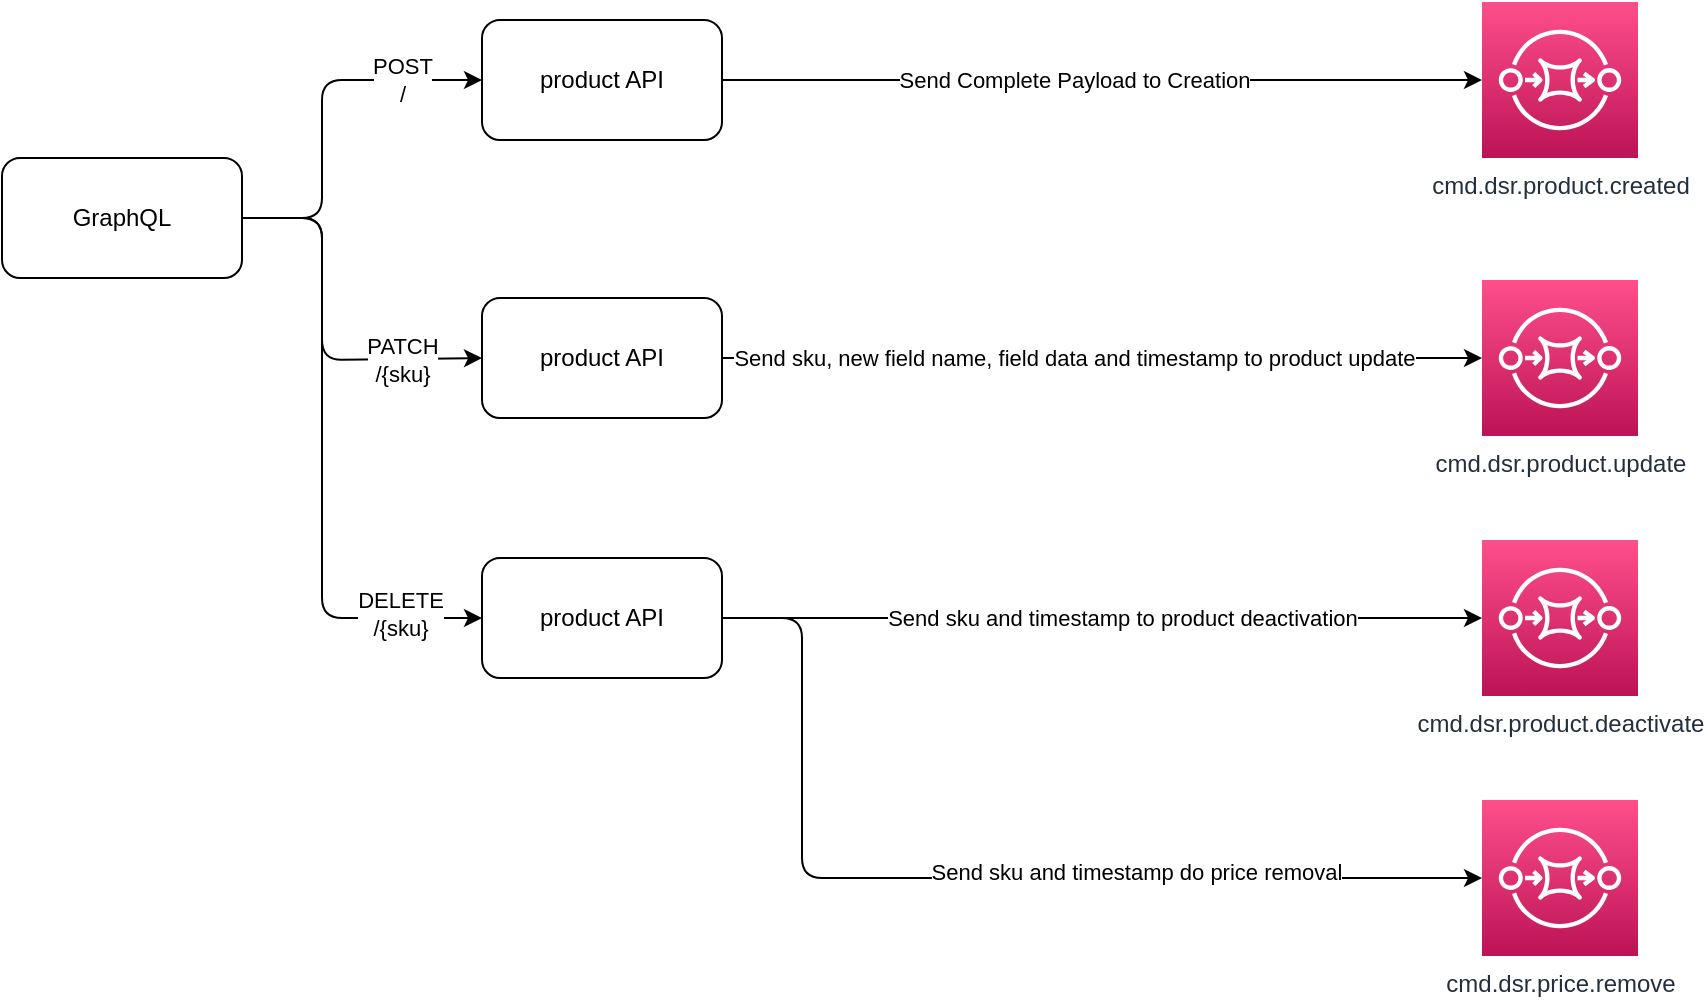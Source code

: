 <mxfile pages="1">
    <diagram id="1cqoIHo9kmnSlWzvydL_" name="Products">
        <mxGraphModel dx="1245" dy="787" grid="1" gridSize="10" guides="1" tooltips="1" connect="1" arrows="1" fold="1" page="1" pageScale="1" pageWidth="827" pageHeight="1169" background="none" math="0" shadow="0">
            <root>
                <mxCell id="0"/>
                <mxCell id="1" parent="0"/>
                <mxCell id="TVfCQhhWSsuDQTnZPZ14-13" style="edgeStyle=orthogonalEdgeStyle;rounded=0;orthogonalLoop=1;jettySize=auto;html=1;entryX=0;entryY=0.5;entryDx=0;entryDy=0;entryPerimeter=0;" parent="1" source="TVfCQhhWSsuDQTnZPZ14-3" target="TVfCQhhWSsuDQTnZPZ14-10" edge="1">
                    <mxGeometry relative="1" as="geometry"/>
                </mxCell>
                <mxCell id="TVfCQhhWSsuDQTnZPZ14-15" value="Send Complete Payload to Creation" style="edgeLabel;html=1;align=center;verticalAlign=middle;resizable=0;points=[];" parent="TVfCQhhWSsuDQTnZPZ14-13" vertex="1" connectable="0">
                    <mxGeometry x="-0.163" relative="1" as="geometry">
                        <mxPoint x="17" as="offset"/>
                    </mxGeometry>
                </mxCell>
                <mxCell id="TVfCQhhWSsuDQTnZPZ14-3" value="product API" style="rounded=1;whiteSpace=wrap;html=1;" parent="1" vertex="1">
                    <mxGeometry x="280" y="170" width="120" height="60" as="geometry"/>
                </mxCell>
                <mxCell id="TVfCQhhWSsuDQTnZPZ14-10" value="cmd.dsr.product.created" style="sketch=0;points=[[0,0,0],[0.25,0,0],[0.5,0,0],[0.75,0,0],[1,0,0],[0,1,0],[0.25,1,0],[0.5,1,0],[0.75,1,0],[1,1,0],[0,0.25,0],[0,0.5,0],[0,0.75,0],[1,0.25,0],[1,0.5,0],[1,0.75,0]];outlineConnect=0;fontColor=#232F3E;gradientColor=#FF4F8B;gradientDirection=north;fillColor=#BC1356;strokeColor=#ffffff;dashed=0;verticalLabelPosition=bottom;verticalAlign=top;align=center;html=1;fontSize=12;fontStyle=0;aspect=fixed;shape=mxgraph.aws4.resourceIcon;resIcon=mxgraph.aws4.sqs;" parent="1" vertex="1">
                    <mxGeometry x="780" y="161" width="78" height="78" as="geometry"/>
                </mxCell>
                <mxCell id="TVfCQhhWSsuDQTnZPZ14-16" style="edgeStyle=orthogonalEdgeStyle;rounded=0;orthogonalLoop=1;jettySize=auto;html=1;entryX=0;entryY=0.5;entryDx=0;entryDy=0;entryPerimeter=0;" parent="1" source="TVfCQhhWSsuDQTnZPZ14-18" target="TVfCQhhWSsuDQTnZPZ14-19" edge="1">
                    <mxGeometry relative="1" as="geometry"/>
                </mxCell>
                <mxCell id="TVfCQhhWSsuDQTnZPZ14-17" value="Send sku, new field name, field data and timestamp to product update" style="edgeLabel;html=1;align=center;verticalAlign=middle;resizable=0;points=[];" parent="TVfCQhhWSsuDQTnZPZ14-16" vertex="1" connectable="0">
                    <mxGeometry x="-0.163" relative="1" as="geometry">
                        <mxPoint x="17" as="offset"/>
                    </mxGeometry>
                </mxCell>
                <mxCell id="TVfCQhhWSsuDQTnZPZ14-18" value="product API" style="rounded=1;whiteSpace=wrap;html=1;" parent="1" vertex="1">
                    <mxGeometry x="280" y="309" width="120" height="60" as="geometry"/>
                </mxCell>
                <mxCell id="TVfCQhhWSsuDQTnZPZ14-19" value="cmd.dsr.product.update" style="sketch=0;points=[[0,0,0],[0.25,0,0],[0.5,0,0],[0.75,0,0],[1,0,0],[0,1,0],[0.25,1,0],[0.5,1,0],[0.75,1,0],[1,1,0],[0,0.25,0],[0,0.5,0],[0,0.75,0],[1,0.25,0],[1,0.5,0],[1,0.75,0]];outlineConnect=0;fontColor=#232F3E;gradientColor=#FF4F8B;gradientDirection=north;fillColor=#BC1356;strokeColor=#ffffff;dashed=0;verticalLabelPosition=bottom;verticalAlign=top;align=center;html=1;fontSize=12;fontStyle=0;aspect=fixed;shape=mxgraph.aws4.resourceIcon;resIcon=mxgraph.aws4.sqs;" parent="1" vertex="1">
                    <mxGeometry x="780" y="300" width="78" height="78" as="geometry"/>
                </mxCell>
                <mxCell id="16" style="edgeStyle=none;html=1;entryX=0;entryY=0.5;entryDx=0;entryDy=0;exitX=1;exitY=0.5;exitDx=0;exitDy=0;" parent="1" source="15" target="TVfCQhhWSsuDQTnZPZ14-3" edge="1">
                    <mxGeometry relative="1" as="geometry">
                        <Array as="points">
                            <mxPoint x="200" y="269"/>
                            <mxPoint x="200" y="200"/>
                        </Array>
                    </mxGeometry>
                </mxCell>
                <mxCell id="17" value="POST&lt;br&gt;/" style="edgeLabel;html=1;align=center;verticalAlign=middle;resizable=0;points=[];" parent="16" vertex="1" connectable="0">
                    <mxGeometry x="0.437" relative="1" as="geometry">
                        <mxPoint x="13" as="offset"/>
                    </mxGeometry>
                </mxCell>
                <mxCell id="18" style="edgeStyle=none;html=1;entryX=0;entryY=0.5;entryDx=0;entryDy=0;" parent="1" source="15" target="TVfCQhhWSsuDQTnZPZ14-18" edge="1">
                    <mxGeometry relative="1" as="geometry">
                        <Array as="points">
                            <mxPoint x="200" y="269"/>
                            <mxPoint x="200" y="340"/>
                        </Array>
                    </mxGeometry>
                </mxCell>
                <mxCell id="19" value="PATCH&lt;br&gt;/{sku}" style="edgeLabel;html=1;align=center;verticalAlign=middle;resizable=0;points=[];" parent="18" vertex="1" connectable="0">
                    <mxGeometry x="0.506" y="-1" relative="1" as="geometry">
                        <mxPoint x="7" y="-1" as="offset"/>
                    </mxGeometry>
                </mxCell>
                <mxCell id="F0EwO9XPSrx1-qChtr9x-23" style="edgeStyle=none;html=1;entryX=0;entryY=0.5;entryDx=0;entryDy=0;" edge="1" parent="1" source="15" target="F0EwO9XPSrx1-qChtr9x-21">
                    <mxGeometry relative="1" as="geometry">
                        <Array as="points">
                            <mxPoint x="200" y="269"/>
                            <mxPoint x="200" y="469"/>
                        </Array>
                    </mxGeometry>
                </mxCell>
                <mxCell id="F0EwO9XPSrx1-qChtr9x-24" value="DELETE&lt;br&gt;/{sku}" style="edgeLabel;html=1;align=center;verticalAlign=middle;resizable=0;points=[];" vertex="1" connectable="0" parent="F0EwO9XPSrx1-qChtr9x-23">
                    <mxGeometry x="0.687" y="3" relative="1" as="geometry">
                        <mxPoint x="9" y="1" as="offset"/>
                    </mxGeometry>
                </mxCell>
                <mxCell id="15" value="GraphQL" style="rounded=1;whiteSpace=wrap;html=1;" parent="1" vertex="1">
                    <mxGeometry x="40" y="239" width="120" height="60" as="geometry"/>
                </mxCell>
                <mxCell id="F0EwO9XPSrx1-qChtr9x-19" style="edgeStyle=orthogonalEdgeStyle;rounded=0;orthogonalLoop=1;jettySize=auto;html=1;entryX=0;entryY=0.5;entryDx=0;entryDy=0;entryPerimeter=0;" edge="1" parent="1" source="F0EwO9XPSrx1-qChtr9x-21" target="F0EwO9XPSrx1-qChtr9x-22">
                    <mxGeometry relative="1" as="geometry"/>
                </mxCell>
                <mxCell id="F0EwO9XPSrx1-qChtr9x-20" value="Send sku and timestamp to product deactivation" style="edgeLabel;html=1;align=center;verticalAlign=middle;resizable=0;points=[];" vertex="1" connectable="0" parent="F0EwO9XPSrx1-qChtr9x-19">
                    <mxGeometry x="-0.163" relative="1" as="geometry">
                        <mxPoint x="41" as="offset"/>
                    </mxGeometry>
                </mxCell>
                <mxCell id="F0EwO9XPSrx1-qChtr9x-30" style="edgeStyle=none;html=1;entryX=0;entryY=0.5;entryDx=0;entryDy=0;entryPerimeter=0;" edge="1" parent="1" source="F0EwO9XPSrx1-qChtr9x-21" target="F0EwO9XPSrx1-qChtr9x-29">
                    <mxGeometry relative="1" as="geometry">
                        <Array as="points">
                            <mxPoint x="440" y="469"/>
                            <mxPoint x="440" y="599"/>
                        </Array>
                    </mxGeometry>
                </mxCell>
                <mxCell id="F0EwO9XPSrx1-qChtr9x-31" value="Send sku and timestamp do price removal" style="edgeLabel;html=1;align=center;verticalAlign=middle;resizable=0;points=[];" vertex="1" connectable="0" parent="F0EwO9XPSrx1-qChtr9x-30">
                    <mxGeometry x="0.319" y="3" relative="1" as="geometry">
                        <mxPoint as="offset"/>
                    </mxGeometry>
                </mxCell>
                <mxCell id="F0EwO9XPSrx1-qChtr9x-21" value="product API" style="rounded=1;whiteSpace=wrap;html=1;" vertex="1" parent="1">
                    <mxGeometry x="280" y="439" width="120" height="60" as="geometry"/>
                </mxCell>
                <mxCell id="F0EwO9XPSrx1-qChtr9x-22" value="cmd.dsr.product.deactivate" style="sketch=0;points=[[0,0,0],[0.25,0,0],[0.5,0,0],[0.75,0,0],[1,0,0],[0,1,0],[0.25,1,0],[0.5,1,0],[0.75,1,0],[1,1,0],[0,0.25,0],[0,0.5,0],[0,0.75,0],[1,0.25,0],[1,0.5,0],[1,0.75,0]];outlineConnect=0;fontColor=#232F3E;gradientColor=#FF4F8B;gradientDirection=north;fillColor=#BC1356;strokeColor=#ffffff;dashed=0;verticalLabelPosition=bottom;verticalAlign=top;align=center;html=1;fontSize=12;fontStyle=0;aspect=fixed;shape=mxgraph.aws4.resourceIcon;resIcon=mxgraph.aws4.sqs;" vertex="1" parent="1">
                    <mxGeometry x="780" y="430" width="78" height="78" as="geometry"/>
                </mxCell>
                <mxCell id="F0EwO9XPSrx1-qChtr9x-29" value="cmd.dsr.price.remove" style="sketch=0;points=[[0,0,0],[0.25,0,0],[0.5,0,0],[0.75,0,0],[1,0,0],[0,1,0],[0.25,1,0],[0.5,1,0],[0.75,1,0],[1,1,0],[0,0.25,0],[0,0.5,0],[0,0.75,0],[1,0.25,0],[1,0.5,0],[1,0.75,0]];outlineConnect=0;fontColor=#232F3E;gradientColor=#FF4F8B;gradientDirection=north;fillColor=#BC1356;strokeColor=#ffffff;dashed=0;verticalLabelPosition=bottom;verticalAlign=top;align=center;html=1;fontSize=12;fontStyle=0;aspect=fixed;shape=mxgraph.aws4.resourceIcon;resIcon=mxgraph.aws4.sqs;" vertex="1" parent="1">
                    <mxGeometry x="780" y="560" width="78" height="78" as="geometry"/>
                </mxCell>
            </root>
        </mxGraphModel>
    </diagram>
    <diagram id="FsBESC8sNRmC59TwXBX0" name="Prices">
        <mxGraphModel dx="1323" dy="836" grid="1" gridSize="10" guides="1" tooltips="1" connect="1" arrows="1" fold="1" page="1" pageScale="1" pageWidth="827" pageHeight="1169" math="0" shadow="0">
            <root>
                <mxCell id="QIOU0DqwadSYNKIGBDgf-0"/>
                <mxCell id="QIOU0DqwadSYNKIGBDgf-1" parent="QIOU0DqwadSYNKIGBDgf-0"/>
                <mxCell id="v9WQr57DVmWnhATOnGv0-0" style="edgeStyle=orthogonalEdgeStyle;rounded=0;orthogonalLoop=1;jettySize=auto;html=1;entryX=0;entryY=0.5;entryDx=0;entryDy=0;entryPerimeter=0;" edge="1" parent="QIOU0DqwadSYNKIGBDgf-1" source="v9WQr57DVmWnhATOnGv0-2" target="v9WQr57DVmWnhATOnGv0-3">
                    <mxGeometry relative="1" as="geometry"/>
                </mxCell>
                <mxCell id="v9WQr57DVmWnhATOnGv0-1" value="Send Complete Payload to Creation" style="edgeLabel;html=1;align=center;verticalAlign=middle;resizable=0;points=[];" vertex="1" connectable="0" parent="v9WQr57DVmWnhATOnGv0-0">
                    <mxGeometry x="-0.163" relative="1" as="geometry">
                        <mxPoint x="17" as="offset"/>
                    </mxGeometry>
                </mxCell>
                <mxCell id="v9WQr57DVmWnhATOnGv0-2" value="price API" style="rounded=1;whiteSpace=wrap;html=1;" vertex="1" parent="QIOU0DqwadSYNKIGBDgf-1">
                    <mxGeometry x="280" y="170" width="120" height="60" as="geometry"/>
                </mxCell>
                <mxCell id="v9WQr57DVmWnhATOnGv0-3" value="cmd.dsr.prices.created" style="sketch=0;points=[[0,0,0],[0.25,0,0],[0.5,0,0],[0.75,0,0],[1,0,0],[0,1,0],[0.25,1,0],[0.5,1,0],[0.75,1,0],[1,1,0],[0,0.25,0],[0,0.5,0],[0,0.75,0],[1,0.25,0],[1,0.5,0],[1,0.75,0]];outlineConnect=0;fontColor=#232F3E;gradientColor=#FF4F8B;gradientDirection=north;fillColor=#BC1356;strokeColor=#ffffff;dashed=0;verticalLabelPosition=bottom;verticalAlign=top;align=center;html=1;fontSize=12;fontStyle=0;aspect=fixed;shape=mxgraph.aws4.resourceIcon;resIcon=mxgraph.aws4.sqs;" vertex="1" parent="QIOU0DqwadSYNKIGBDgf-1">
                    <mxGeometry x="780" y="161" width="78" height="78" as="geometry"/>
                </mxCell>
                <mxCell id="v9WQr57DVmWnhATOnGv0-4" style="edgeStyle=orthogonalEdgeStyle;rounded=0;orthogonalLoop=1;jettySize=auto;html=1;entryX=0;entryY=0.5;entryDx=0;entryDy=0;entryPerimeter=0;" edge="1" parent="QIOU0DqwadSYNKIGBDgf-1" source="v9WQr57DVmWnhATOnGv0-6" target="v9WQr57DVmWnhATOnGv0-7">
                    <mxGeometry relative="1" as="geometry"/>
                </mxCell>
                <mxCell id="v9WQr57DVmWnhATOnGv0-5" value="Send Complete Payload to Update" style="edgeLabel;html=1;align=center;verticalAlign=middle;resizable=0;points=[];" vertex="1" connectable="0" parent="v9WQr57DVmWnhATOnGv0-4">
                    <mxGeometry x="-0.163" relative="1" as="geometry">
                        <mxPoint x="17" as="offset"/>
                    </mxGeometry>
                </mxCell>
                <mxCell id="v9WQr57DVmWnhATOnGv0-6" value="price API" style="rounded=1;whiteSpace=wrap;html=1;" vertex="1" parent="QIOU0DqwadSYNKIGBDgf-1">
                    <mxGeometry x="280" y="309" width="120" height="60" as="geometry"/>
                </mxCell>
                <mxCell id="v9WQr57DVmWnhATOnGv0-7" value="cmd.dsr.prices.update" style="sketch=0;points=[[0,0,0],[0.25,0,0],[0.5,0,0],[0.75,0,0],[1,0,0],[0,1,0],[0.25,1,0],[0.5,1,0],[0.75,1,0],[1,1,0],[0,0.25,0],[0,0.5,0],[0,0.75,0],[1,0.25,0],[1,0.5,0],[1,0.75,0]];outlineConnect=0;fontColor=#232F3E;gradientColor=#FF4F8B;gradientDirection=north;fillColor=#BC1356;strokeColor=#ffffff;dashed=0;verticalLabelPosition=bottom;verticalAlign=top;align=center;html=1;fontSize=12;fontStyle=0;aspect=fixed;shape=mxgraph.aws4.resourceIcon;resIcon=mxgraph.aws4.sqs;" vertex="1" parent="QIOU0DqwadSYNKIGBDgf-1">
                    <mxGeometry x="780" y="300" width="78" height="78" as="geometry"/>
                </mxCell>
                <mxCell id="v9WQr57DVmWnhATOnGv0-8" style="edgeStyle=none;html=1;entryX=0;entryY=0.5;entryDx=0;entryDy=0;exitX=1;exitY=0.5;exitDx=0;exitDy=0;" edge="1" parent="QIOU0DqwadSYNKIGBDgf-1" source="v9WQr57DVmWnhATOnGv0-12" target="v9WQr57DVmWnhATOnGv0-2">
                    <mxGeometry relative="1" as="geometry">
                        <Array as="points">
                            <mxPoint x="200" y="269"/>
                            <mxPoint x="200" y="200"/>
                        </Array>
                    </mxGeometry>
                </mxCell>
                <mxCell id="v9WQr57DVmWnhATOnGv0-9" value="POST&lt;br&gt;/" style="edgeLabel;html=1;align=center;verticalAlign=middle;resizable=0;points=[];" vertex="1" connectable="0" parent="v9WQr57DVmWnhATOnGv0-8">
                    <mxGeometry x="0.437" relative="1" as="geometry">
                        <mxPoint x="13" as="offset"/>
                    </mxGeometry>
                </mxCell>
                <mxCell id="v9WQr57DVmWnhATOnGv0-10" style="edgeStyle=none;html=1;entryX=0;entryY=0.5;entryDx=0;entryDy=0;" edge="1" parent="QIOU0DqwadSYNKIGBDgf-1" source="v9WQr57DVmWnhATOnGv0-12" target="v9WQr57DVmWnhATOnGv0-6">
                    <mxGeometry relative="1" as="geometry">
                        <Array as="points">
                            <mxPoint x="200" y="269"/>
                            <mxPoint x="200" y="340"/>
                        </Array>
                    </mxGeometry>
                </mxCell>
                <mxCell id="v9WQr57DVmWnhATOnGv0-11" value="PUT&lt;br&gt;/{sku}" style="edgeLabel;html=1;align=center;verticalAlign=middle;resizable=0;points=[];" vertex="1" connectable="0" parent="v9WQr57DVmWnhATOnGv0-10">
                    <mxGeometry x="0.506" y="-1" relative="1" as="geometry">
                        <mxPoint x="7" y="-1" as="offset"/>
                    </mxGeometry>
                </mxCell>
                <mxCell id="xBLulDB3bxrhISs69cOc-5" style="edgeStyle=none;html=1;entryX=0;entryY=0.5;entryDx=0;entryDy=0;" edge="1" parent="QIOU0DqwadSYNKIGBDgf-1" source="v9WQr57DVmWnhATOnGv0-12" target="xBLulDB3bxrhISs69cOc-2">
                    <mxGeometry relative="1" as="geometry">
                        <Array as="points">
                            <mxPoint x="200" y="270"/>
                            <mxPoint x="200" y="479"/>
                        </Array>
                    </mxGeometry>
                </mxCell>
                <mxCell id="xBLulDB3bxrhISs69cOc-6" value="DELETE&lt;br&gt;/{sku}" style="edgeLabel;html=1;align=center;verticalAlign=middle;resizable=0;points=[];" vertex="1" connectable="0" parent="xBLulDB3bxrhISs69cOc-5">
                    <mxGeometry x="0.619" relative="1" as="geometry">
                        <mxPoint x="23" as="offset"/>
                    </mxGeometry>
                </mxCell>
                <mxCell id="v9WQr57DVmWnhATOnGv0-12" value="GraphQL" style="rounded=1;whiteSpace=wrap;html=1;" vertex="1" parent="QIOU0DqwadSYNKIGBDgf-1">
                    <mxGeometry x="40" y="239" width="120" height="60" as="geometry"/>
                </mxCell>
                <mxCell id="xBLulDB3bxrhISs69cOc-0" style="edgeStyle=orthogonalEdgeStyle;rounded=0;orthogonalLoop=1;jettySize=auto;html=1;entryX=0;entryY=0.5;entryDx=0;entryDy=0;entryPerimeter=0;" edge="1" parent="QIOU0DqwadSYNKIGBDgf-1" source="xBLulDB3bxrhISs69cOc-2" target="xBLulDB3bxrhISs69cOc-3">
                    <mxGeometry relative="1" as="geometry"/>
                </mxCell>
                <mxCell id="xBLulDB3bxrhISs69cOc-1" value="Send Empty Payload to Update" style="edgeLabel;html=1;align=center;verticalAlign=middle;resizable=0;points=[];" vertex="1" connectable="0" parent="xBLulDB3bxrhISs69cOc-0">
                    <mxGeometry x="-0.163" relative="1" as="geometry">
                        <mxPoint x="17" as="offset"/>
                    </mxGeometry>
                </mxCell>
                <mxCell id="xBLulDB3bxrhISs69cOc-2" value="price API" style="rounded=1;whiteSpace=wrap;html=1;" vertex="1" parent="QIOU0DqwadSYNKIGBDgf-1">
                    <mxGeometry x="280" y="449" width="120" height="60" as="geometry"/>
                </mxCell>
                <mxCell id="xBLulDB3bxrhISs69cOc-3" value="cmd.dsr.prices.remove" style="sketch=0;points=[[0,0,0],[0.25,0,0],[0.5,0,0],[0.75,0,0],[1,0,0],[0,1,0],[0.25,1,0],[0.5,1,0],[0.75,1,0],[1,1,0],[0,0.25,0],[0,0.5,0],[0,0.75,0],[1,0.25,0],[1,0.5,0],[1,0.75,0]];outlineConnect=0;fontColor=#232F3E;gradientColor=#FF4F8B;gradientDirection=north;fillColor=#BC1356;strokeColor=#ffffff;dashed=0;verticalLabelPosition=bottom;verticalAlign=top;align=center;html=1;fontSize=12;fontStyle=0;aspect=fixed;shape=mxgraph.aws4.resourceIcon;resIcon=mxgraph.aws4.sqs;" vertex="1" parent="QIOU0DqwadSYNKIGBDgf-1">
                    <mxGeometry x="780" y="440" width="78" height="78" as="geometry"/>
                </mxCell>
            </root>
        </mxGraphModel>
    </diagram>
    <diagram id="s6pWC7MjekTa1UsiJ8e2" name="Offers">
        <mxGraphModel dx="1003" dy="836" grid="1" gridSize="10" guides="1" tooltips="1" connect="1" arrows="1" fold="1" page="1" pageScale="1" pageWidth="827" pageHeight="1169" math="0" shadow="0">
            <root>
                <mxCell id="AKQZ2mdtD7NzZ5kzp8qu-0"/>
                <mxCell id="AKQZ2mdtD7NzZ5kzp8qu-1" parent="AKQZ2mdtD7NzZ5kzp8qu-0"/>
                <mxCell id="7EQgp2yvY3fMdkvxn9LM-2" style="edgeStyle=none;html=1;entryX=0;entryY=0.5;entryDx=0;entryDy=0;" edge="1" parent="AKQZ2mdtD7NzZ5kzp8qu-1" source="7EQgp2yvY3fMdkvxn9LM-0" target="7EQgp2yvY3fMdkvxn9LM-1">
                    <mxGeometry relative="1" as="geometry">
                        <Array as="points">
                            <mxPoint x="200" y="269"/>
                            <mxPoint x="200" y="190"/>
                        </Array>
                    </mxGeometry>
                </mxCell>
                <mxCell id="7EQgp2yvY3fMdkvxn9LM-3" value="POST&lt;br&gt;/" style="edgeLabel;html=1;align=center;verticalAlign=middle;resizable=0;points=[];" vertex="1" connectable="0" parent="7EQgp2yvY3fMdkvxn9LM-2">
                    <mxGeometry x="0.476" y="1" relative="1" as="geometry">
                        <mxPoint x="12" y="1" as="offset"/>
                    </mxGeometry>
                </mxCell>
                <mxCell id="nl5zsoyXXWyMJnBx_pb8-0" style="edgeStyle=none;html=1;entryX=0;entryY=0.5;entryDx=0;entryDy=0;" edge="1" parent="AKQZ2mdtD7NzZ5kzp8qu-1" source="7EQgp2yvY3fMdkvxn9LM-0" target="eIAUQ5QPWkQ94uu1oLK6-2">
                    <mxGeometry relative="1" as="geometry">
                        <Array as="points">
                            <mxPoint x="200" y="269"/>
                            <mxPoint x="200" y="400"/>
                        </Array>
                    </mxGeometry>
                </mxCell>
                <mxCell id="nl5zsoyXXWyMJnBx_pb8-1" value="POST&lt;br&gt;/scan" style="edgeLabel;html=1;align=center;verticalAlign=middle;resizable=0;points=[];" vertex="1" connectable="0" parent="nl5zsoyXXWyMJnBx_pb8-0">
                    <mxGeometry x="0.601" y="1" relative="1" as="geometry">
                        <mxPoint x="10" y="1" as="offset"/>
                    </mxGeometry>
                </mxCell>
                <mxCell id="7EQgp2yvY3fMdkvxn9LM-0" value="GraphQL" style="rounded=1;whiteSpace=wrap;html=1;" vertex="1" parent="AKQZ2mdtD7NzZ5kzp8qu-1">
                    <mxGeometry x="40" y="239" width="120" height="60" as="geometry"/>
                </mxCell>
                <mxCell id="7EQgp2yvY3fMdkvxn9LM-5" style="edgeStyle=none;html=1;entryX=0;entryY=0.5;entryDx=0;entryDy=0;entryPerimeter=0;" edge="1" parent="AKQZ2mdtD7NzZ5kzp8qu-1" source="7EQgp2yvY3fMdkvxn9LM-1" target="nl5zsoyXXWyMJnBx_pb8-7">
                    <mxGeometry relative="1" as="geometry">
                        <mxPoint x="660" y="190" as="targetPoint"/>
                    </mxGeometry>
                </mxCell>
                <mxCell id="7EQgp2yvY3fMdkvxn9LM-6" value="Persist Offer on DB" style="edgeLabel;html=1;align=center;verticalAlign=middle;resizable=0;points=[];" vertex="1" connectable="0" parent="7EQgp2yvY3fMdkvxn9LM-5">
                    <mxGeometry x="-0.201" y="1" relative="1" as="geometry">
                        <mxPoint x="18" y="1" as="offset"/>
                    </mxGeometry>
                </mxCell>
                <mxCell id="BibUn-4v7h1IopaZgx0_-0" style="edgeStyle=none;html=1;entryX=0;entryY=0.5;entryDx=0;entryDy=0;entryPerimeter=0;" edge="1" parent="AKQZ2mdtD7NzZ5kzp8qu-1" source="7EQgp2yvY3fMdkvxn9LM-1" target="Be6j0n29Vl4JN8FdIRbt-0">
                    <mxGeometry relative="1" as="geometry">
                        <Array as="points">
                            <mxPoint x="420" y="190"/>
                            <mxPoint x="420" y="295"/>
                        </Array>
                    </mxGeometry>
                </mxCell>
                <mxCell id="BibUn-4v7h1IopaZgx0_-1" value="send signal to scan not processed offers" style="edgeLabel;html=1;align=center;verticalAlign=middle;resizable=0;points=[];" vertex="1" connectable="0" parent="BibUn-4v7h1IopaZgx0_-0">
                    <mxGeometry x="0.285" y="2" relative="1" as="geometry">
                        <mxPoint as="offset"/>
                    </mxGeometry>
                </mxCell>
                <mxCell id="7EQgp2yvY3fMdkvxn9LM-1" value="offer API" style="rounded=1;whiteSpace=wrap;html=1;" vertex="1" parent="AKQZ2mdtD7NzZ5kzp8qu-1">
                    <mxGeometry x="280" y="160" width="120" height="60" as="geometry"/>
                </mxCell>
                <mxCell id="nl5zsoyXXWyMJnBx_pb8-17" style="edgeStyle=none;html=1;entryX=0;entryY=0.5;entryDx=0;entryDy=0;" edge="1" parent="AKQZ2mdtD7NzZ5kzp8qu-1" source="eIAUQ5QPWkQ94uu1oLK6-2" target="nl5zsoyXXWyMJnBx_pb8-16">
                    <mxGeometry relative="1" as="geometry"/>
                </mxCell>
                <mxCell id="eIAUQ5QPWkQ94uu1oLK6-2" value="offer API" style="rounded=1;whiteSpace=wrap;html=1;" vertex="1" parent="AKQZ2mdtD7NzZ5kzp8qu-1">
                    <mxGeometry x="280" y="370" width="120" height="60" as="geometry"/>
                </mxCell>
                <mxCell id="Be6j0n29Vl4JN8FdIRbt-0" value="cmd.dsr.offer-job.scan" style="sketch=0;points=[[0,0,0],[0.25,0,0],[0.5,0,0],[0.75,0,0],[1,0,0],[0,1,0],[0.25,1,0],[0.5,1,0],[0.75,1,0],[1,1,0],[0,0.25,0],[0,0.5,0],[0,0.75,0],[1,0.25,0],[1,0.5,0],[1,0.75,0]];outlineConnect=0;fontColor=#232F3E;gradientColor=#FF4F8B;gradientDirection=north;fillColor=#BC1356;strokeColor=#ffffff;dashed=0;verticalLabelPosition=bottom;verticalAlign=top;align=center;html=1;fontSize=12;fontStyle=0;aspect=fixed;shape=mxgraph.aws4.resourceIcon;resIcon=mxgraph.aws4.sqs;" vertex="1" parent="AKQZ2mdtD7NzZ5kzp8qu-1">
                    <mxGeometry x="660" y="260" width="70" height="70" as="geometry"/>
                </mxCell>
                <mxCell id="nl5zsoyXXWyMJnBx_pb8-19" style="edgeStyle=none;html=1;entryX=0;entryY=0.5;entryDx=0;entryDy=0;" edge="1" parent="AKQZ2mdtD7NzZ5kzp8qu-1" source="nl5zsoyXXWyMJnBx_pb8-4" target="nl5zsoyXXWyMJnBx_pb8-16">
                    <mxGeometry relative="1" as="geometry">
                        <Array as="points">
                            <mxPoint x="420" y="495"/>
                            <mxPoint x="420" y="400"/>
                        </Array>
                    </mxGeometry>
                </mxCell>
                <mxCell id="nl5zsoyXXWyMJnBx_pb8-4" value="cmd.dsr.offer-job.scan" style="sketch=0;points=[[0,0,0],[0.25,0,0],[0.5,0,0],[0.75,0,0],[1,0,0],[0,1,0],[0.25,1,0],[0.5,1,0],[0.75,1,0],[1,1,0],[0,0.25,0],[0,0.5,0],[0,0.75,0],[1,0.25,0],[1,0.5,0],[1,0.75,0]];outlineConnect=0;fontColor=#232F3E;gradientColor=#FF4F8B;gradientDirection=north;fillColor=#BC1356;strokeColor=#ffffff;dashed=0;verticalLabelPosition=bottom;verticalAlign=top;align=center;html=1;fontSize=12;fontStyle=0;aspect=fixed;shape=mxgraph.aws4.resourceIcon;resIcon=mxgraph.aws4.sqs;" vertex="1" parent="AKQZ2mdtD7NzZ5kzp8qu-1">
                    <mxGeometry x="280" y="460" width="70" height="70" as="geometry"/>
                </mxCell>
                <mxCell id="nl5zsoyXXWyMJnBx_pb8-38" style="edgeStyle=none;html=1;entryX=1;entryY=0.5;entryDx=0;entryDy=0;" edge="1" parent="AKQZ2mdtD7NzZ5kzp8qu-1" source="nl5zsoyXXWyMJnBx_pb8-6" target="nl5zsoyXXWyMJnBx_pb8-16">
                    <mxGeometry relative="1" as="geometry"/>
                </mxCell>
                <mxCell id="nl5zsoyXXWyMJnBx_pb8-6" value="Offers DynamoDB" style="outlineConnect=0;dashed=0;verticalLabelPosition=bottom;verticalAlign=top;align=center;html=1;shape=mxgraph.aws3.dynamo_db;fillColor=#2E73B8;gradientColor=none;" vertex="1" parent="AKQZ2mdtD7NzZ5kzp8qu-1">
                    <mxGeometry x="670" y="370" width="50" height="60" as="geometry"/>
                </mxCell>
                <mxCell id="nl5zsoyXXWyMJnBx_pb8-7" value="Offers DynamoDB" style="outlineConnect=0;dashed=0;verticalLabelPosition=bottom;verticalAlign=top;align=center;html=1;shape=mxgraph.aws3.dynamo_db;fillColor=#2E73B8;gradientColor=none;" vertex="1" parent="AKQZ2mdtD7NzZ5kzp8qu-1">
                    <mxGeometry x="680" y="160" width="50" height="60" as="geometry"/>
                </mxCell>
                <mxCell id="nl5zsoyXXWyMJnBx_pb8-8" value="Cloudwatch Lambda Trigger" style="outlineConnect=0;dashed=0;verticalLabelPosition=bottom;verticalAlign=top;align=center;html=1;shape=mxgraph.aws3.cloudwatch;fillColor=#759C3E;gradientColor=none;" vertex="1" parent="AKQZ2mdtD7NzZ5kzp8qu-1">
                    <mxGeometry x="670" y="490" width="60" height="70" as="geometry"/>
                </mxCell>
                <mxCell id="nl5zsoyXXWyMJnBx_pb8-9" value="" style="endArrow=classic;html=1;entryX=0.1;entryY=0.5;entryDx=0;entryDy=0;entryPerimeter=0;exitX=0.25;exitY=1;exitDx=0;exitDy=0;" edge="1" parent="AKQZ2mdtD7NzZ5kzp8qu-1" source="nl5zsoyXXWyMJnBx_pb8-16" target="nl5zsoyXXWyMJnBx_pb8-8">
                    <mxGeometry width="50" height="50" relative="1" as="geometry">
                        <mxPoint x="490" y="420" as="sourcePoint"/>
                        <mxPoint x="450" y="390" as="targetPoint"/>
                        <Array as="points">
                            <mxPoint x="498" y="525"/>
                        </Array>
                    </mxGeometry>
                </mxCell>
                <mxCell id="nl5zsoyXXWyMJnBx_pb8-10" value="Create start and end&lt;br&gt;offer lambda triggers&lt;br&gt;with offer id as input" style="edgeLabel;html=1;align=center;verticalAlign=middle;resizable=0;points=[];" vertex="1" connectable="0" parent="nl5zsoyXXWyMJnBx_pb8-9">
                    <mxGeometry x="0.196" y="-1" relative="1" as="geometry">
                        <mxPoint x="21" y="-1" as="offset"/>
                    </mxGeometry>
                </mxCell>
                <mxCell id="nl5zsoyXXWyMJnBx_pb8-11" value="" style="endArrow=classic;html=1;entryX=0;entryY=0.78;entryDx=0;entryDy=0;entryPerimeter=0;exitX=0.25;exitY=1;exitDx=0;exitDy=0;" edge="1" parent="AKQZ2mdtD7NzZ5kzp8qu-1" source="nl5zsoyXXWyMJnBx_pb8-16" target="nl5zsoyXXWyMJnBx_pb8-6">
                    <mxGeometry width="50" height="50" relative="1" as="geometry">
                        <mxPoint x="490" y="480" as="sourcePoint"/>
                        <mxPoint x="450" y="390" as="targetPoint"/>
                        <Array as="points">
                            <mxPoint x="498" y="480"/>
                            <mxPoint x="640" y="480"/>
                            <mxPoint x="640" y="417"/>
                        </Array>
                    </mxGeometry>
                </mxCell>
                <mxCell id="nl5zsoyXXWyMJnBx_pb8-12" value="Set offer as processed" style="edgeLabel;html=1;align=center;verticalAlign=middle;resizable=0;points=[];" vertex="1" connectable="0" parent="nl5zsoyXXWyMJnBx_pb8-11">
                    <mxGeometry x="-0.505" y="-1" relative="1" as="geometry">
                        <mxPoint x="66" as="offset"/>
                    </mxGeometry>
                </mxCell>
                <mxCell id="ppj9BIffpOUP9Fua5Qq9-0" value="for each offer" style="edgeLabel;html=1;align=center;verticalAlign=middle;resizable=0;points=[];" vertex="1" connectable="0" parent="nl5zsoyXXWyMJnBx_pb8-11">
                    <mxGeometry x="-0.793" relative="1" as="geometry">
                        <mxPoint as="offset"/>
                    </mxGeometry>
                </mxCell>
                <mxCell id="nl5zsoyXXWyMJnBx_pb8-16" value="scan not processed offers" style="shape=process;whiteSpace=wrap;html=1;backgroundOutline=1;" vertex="1" parent="AKQZ2mdtD7NzZ5kzp8qu-1">
                    <mxGeometry x="450" y="390" width="190" height="20" as="geometry"/>
                </mxCell>
                <mxCell id="nl5zsoyXXWyMJnBx_pb8-24" style="edgeStyle=none;html=1;entryX=0;entryY=0.5;entryDx=0;entryDy=0;entryPerimeter=0;" edge="1" parent="AKQZ2mdtD7NzZ5kzp8qu-1" source="nl5zsoyXXWyMJnBx_pb8-21" target="nl5zsoyXXWyMJnBx_pb8-22">
                    <mxGeometry relative="1" as="geometry">
                        <Array as="points">
                            <mxPoint x="205" y="650"/>
                        </Array>
                    </mxGeometry>
                </mxCell>
                <mxCell id="nl5zsoyXXWyMJnBx_pb8-21" value="Cloudwatch Lambda Trigger" style="outlineConnect=0;dashed=0;verticalLabelPosition=bottom;verticalAlign=top;align=center;html=1;shape=mxgraph.aws3.cloudwatch;fillColor=#759C3E;gradientColor=none;" vertex="1" parent="AKQZ2mdtD7NzZ5kzp8qu-1">
                    <mxGeometry x="90" y="615" width="60" height="70" as="geometry"/>
                </mxCell>
                <mxCell id="nl5zsoyXXWyMJnBx_pb8-31" style="edgeStyle=none;html=1;entryX=0;entryY=0.5;entryDx=0;entryDy=0;" edge="1" parent="AKQZ2mdtD7NzZ5kzp8qu-1" source="nl5zsoyXXWyMJnBx_pb8-22" target="nl5zsoyXXWyMJnBx_pb8-26">
                    <mxGeometry relative="1" as="geometry"/>
                </mxCell>
                <mxCell id="nl5zsoyXXWyMJnBx_pb8-22" value="offer activation lambda function" style="sketch=0;points=[[0,0,0],[0.25,0,0],[0.5,0,0],[0.75,0,0],[1,0,0],[0,1,0],[0.25,1,0],[0.5,1,0],[0.75,1,0],[1,1,0],[0,0.25,0],[0,0.5,0],[0,0.75,0],[1,0.25,0],[1,0.5,0],[1,0.75,0]];outlineConnect=0;fontColor=#232F3E;gradientColor=#F78E04;gradientDirection=north;fillColor=#D05C17;strokeColor=#ffffff;dashed=0;verticalLabelPosition=bottom;verticalAlign=top;align=center;html=1;fontSize=12;fontStyle=0;aspect=fixed;shape=mxgraph.aws4.resourceIcon;resIcon=mxgraph.aws4.lambda;" vertex="1" parent="AKQZ2mdtD7NzZ5kzp8qu-1">
                    <mxGeometry x="260" y="625" width="50" height="50" as="geometry"/>
                </mxCell>
                <mxCell id="nl5zsoyXXWyMJnBx_pb8-30" style="edgeStyle=none;html=1;entryX=0;entryY=0.5;entryDx=0;entryDy=0;" edge="1" parent="AKQZ2mdtD7NzZ5kzp8qu-1" source="nl5zsoyXXWyMJnBx_pb8-26" target="nl5zsoyXXWyMJnBx_pb8-29">
                    <mxGeometry relative="1" as="geometry"/>
                </mxCell>
                <mxCell id="nl5zsoyXXWyMJnBx_pb8-32" value="PUT&lt;br&gt;/start/{offerId}" style="edgeLabel;html=1;align=center;verticalAlign=middle;resizable=0;points=[];" vertex="1" connectable="0" parent="nl5zsoyXXWyMJnBx_pb8-30">
                    <mxGeometry x="-0.293" y="-2" relative="1" as="geometry">
                        <mxPoint x="8" y="-2" as="offset"/>
                    </mxGeometry>
                </mxCell>
                <mxCell id="nl5zsoyXXWyMJnBx_pb8-26" value="GraphQL" style="rounded=1;whiteSpace=wrap;html=1;" vertex="1" parent="AKQZ2mdtD7NzZ5kzp8qu-1">
                    <mxGeometry x="390" y="620" width="120" height="60" as="geometry"/>
                </mxCell>
                <mxCell id="nl5zsoyXXWyMJnBx_pb8-35" style="edgeStyle=none;html=1;entryX=0;entryY=0.5;entryDx=0;entryDy=0;" edge="1" parent="AKQZ2mdtD7NzZ5kzp8qu-1" source="nl5zsoyXXWyMJnBx_pb8-29" target="nl5zsoyXXWyMJnBx_pb8-34">
                    <mxGeometry relative="1" as="geometry"/>
                </mxCell>
                <mxCell id="nl5zsoyXXWyMJnBx_pb8-29" value="offer API" style="rounded=1;whiteSpace=wrap;html=1;" vertex="1" parent="AKQZ2mdtD7NzZ5kzp8qu-1">
                    <mxGeometry x="620" y="620" width="120" height="60" as="geometry"/>
                </mxCell>
                <mxCell id="nl5zsoyXXWyMJnBx_pb8-37" style="edgeStyle=none;html=1;entryX=1;entryY=0.5;entryDx=0;entryDy=0;" edge="1" parent="AKQZ2mdtD7NzZ5kzp8qu-1" source="nl5zsoyXXWyMJnBx_pb8-33" target="nl5zsoyXXWyMJnBx_pb8-34">
                    <mxGeometry relative="1" as="geometry"/>
                </mxCell>
                <mxCell id="nl5zsoyXXWyMJnBx_pb8-33" value="Offers DynamoDB" style="outlineConnect=0;dashed=0;verticalLabelPosition=bottom;verticalAlign=top;align=center;html=1;shape=mxgraph.aws3.dynamo_db;fillColor=#2E73B8;gradientColor=none;" vertex="1" parent="AKQZ2mdtD7NzZ5kzp8qu-1">
                    <mxGeometry x="1165" y="620" width="50" height="60" as="geometry"/>
                </mxCell>
                <mxCell id="niMQ0W2LkXFL1psSL5IK-6" style="edgeStyle=none;html=1;entryX=0;entryY=0.5;entryDx=0;entryDy=0;" edge="1" parent="AKQZ2mdtD7NzZ5kzp8qu-1" source="nl5zsoyXXWyMJnBx_pb8-34" target="niMQ0W2LkXFL1psSL5IK-4">
                    <mxGeometry relative="1" as="geometry">
                        <Array as="points">
                            <mxPoint x="850" y="790"/>
                        </Array>
                    </mxGeometry>
                </mxCell>
                <mxCell id="ABuUZPpdgpPD9fA_ZA6_-0" value="for each sku, get de better offer" style="edgeLabel;html=1;align=center;verticalAlign=middle;resizable=0;points=[];" vertex="1" connectable="0" parent="niMQ0W2LkXFL1psSL5IK-6">
                    <mxGeometry x="-0.238" y="-2" relative="1" as="geometry">
                        <mxPoint as="offset"/>
                    </mxGeometry>
                </mxCell>
                <mxCell id="nl5zsoyXXWyMJnBx_pb8-34" value="fetch offer and&lt;br&gt;evaluate rules" style="shape=process;whiteSpace=wrap;html=1;backgroundOutline=1;" vertex="1" parent="AKQZ2mdtD7NzZ5kzp8qu-1">
                    <mxGeometry x="790" y="635" width="120" height="30" as="geometry"/>
                </mxCell>
                <mxCell id="niMQ0W2LkXFL1psSL5IK-1" value="cmd.dsr.offer.started" style="sketch=0;points=[[0,0,0],[0.25,0,0],[0.5,0,0],[0.75,0,0],[1,0,0],[0,1,0],[0.25,1,0],[0.5,1,0],[0.75,1,0],[1,1,0],[0,0.25,0],[0,0.5,0],[0,0.75,0],[1,0.25,0],[1,0.5,0],[1,0.75,0]];outlineConnect=0;fontColor=#232F3E;gradientColor=#FF4F8B;gradientDirection=north;fillColor=#BC1356;strokeColor=#ffffff;dashed=0;verticalLabelPosition=bottom;verticalAlign=top;align=center;html=1;fontSize=12;fontStyle=0;aspect=fixed;shape=mxgraph.aws4.resourceIcon;resIcon=mxgraph.aws4.sqs;" vertex="1" parent="AKQZ2mdtD7NzZ5kzp8qu-1">
                    <mxGeometry x="1165" y="760" width="60" height="60" as="geometry"/>
                </mxCell>
                <mxCell id="niMQ0W2LkXFL1psSL5IK-5" style="edgeStyle=none;html=1;entryX=0;entryY=0.5;entryDx=0;entryDy=0;entryPerimeter=0;" edge="1" parent="AKQZ2mdtD7NzZ5kzp8qu-1" source="niMQ0W2LkXFL1psSL5IK-4" target="niMQ0W2LkXFL1psSL5IK-1">
                    <mxGeometry relative="1" as="geometry"/>
                </mxCell>
                <mxCell id="niMQ0W2LkXFL1psSL5IK-7" style="edgeStyle=none;html=1;entryX=0;entryY=0.78;entryDx=0;entryDy=0;entryPerimeter=0;" edge="1" parent="AKQZ2mdtD7NzZ5kzp8qu-1" source="niMQ0W2LkXFL1psSL5IK-4" target="nl5zsoyXXWyMJnBx_pb8-33">
                    <mxGeometry relative="1" as="geometry">
                        <Array as="points">
                            <mxPoint x="975" y="667"/>
                        </Array>
                    </mxGeometry>
                </mxCell>
                <mxCell id="niMQ0W2LkXFL1psSL5IK-8" value="set offer as started" style="edgeLabel;html=1;align=center;verticalAlign=middle;resizable=0;points=[];" vertex="1" connectable="0" parent="niMQ0W2LkXFL1psSL5IK-7">
                    <mxGeometry x="0.032" y="-2" relative="1" as="geometry">
                        <mxPoint x="36" y="-3" as="offset"/>
                    </mxGeometry>
                </mxCell>
                <mxCell id="niMQ0W2LkXFL1psSL5IK-4" value="&lt;span style=&quot;font-size: 11px ; background-color: rgb(255 , 255 , 255)&quot;&gt;Send sku, new &lt;/span&gt;&lt;span style=&quot;font-size: 11px ; background-color: rgb(255 , 255 , 255)&quot;&gt;offer data&lt;/span&gt;&lt;br style=&quot;font-size: 11px&quot;&gt;&lt;span style=&quot;font-size: 11px ; background-color: rgb(255 , 255 , 255)&quot;&gt;and timestamp to product update&lt;/span&gt;" style="shape=process;whiteSpace=wrap;html=1;backgroundOutline=1;" vertex="1" parent="AKQZ2mdtD7NzZ5kzp8qu-1">
                    <mxGeometry x="870" y="750" width="210" height="80" as="geometry"/>
                </mxCell>
                <mxCell id="niMQ0W2LkXFL1psSL5IK-9" style="edgeStyle=none;html=1;entryX=0;entryY=0.5;entryDx=0;entryDy=0;entryPerimeter=0;" edge="1" parent="AKQZ2mdtD7NzZ5kzp8qu-1" source="niMQ0W2LkXFL1psSL5IK-10" target="niMQ0W2LkXFL1psSL5IK-12">
                    <mxGeometry relative="1" as="geometry">
                        <Array as="points">
                            <mxPoint x="205" y="935"/>
                        </Array>
                    </mxGeometry>
                </mxCell>
                <mxCell id="niMQ0W2LkXFL1psSL5IK-10" value="Cloudwatch Lambda Trigger" style="outlineConnect=0;dashed=0;verticalLabelPosition=bottom;verticalAlign=top;align=center;html=1;shape=mxgraph.aws3.cloudwatch;fillColor=#759C3E;gradientColor=none;" vertex="1" parent="AKQZ2mdtD7NzZ5kzp8qu-1">
                    <mxGeometry x="90" y="900" width="60" height="70" as="geometry"/>
                </mxCell>
                <mxCell id="niMQ0W2LkXFL1psSL5IK-11" style="edgeStyle=none;html=1;entryX=0;entryY=0.5;entryDx=0;entryDy=0;" edge="1" parent="AKQZ2mdtD7NzZ5kzp8qu-1" source="niMQ0W2LkXFL1psSL5IK-12" target="niMQ0W2LkXFL1psSL5IK-15">
                    <mxGeometry relative="1" as="geometry"/>
                </mxCell>
                <mxCell id="niMQ0W2LkXFL1psSL5IK-12" value="offer deactivation lambda function" style="sketch=0;points=[[0,0,0],[0.25,0,0],[0.5,0,0],[0.75,0,0],[1,0,0],[0,1,0],[0.25,1,0],[0.5,1,0],[0.75,1,0],[1,1,0],[0,0.25,0],[0,0.5,0],[0,0.75,0],[1,0.25,0],[1,0.5,0],[1,0.75,0]];outlineConnect=0;fontColor=#232F3E;gradientColor=#F78E04;gradientDirection=north;fillColor=#D05C17;strokeColor=#ffffff;dashed=0;verticalLabelPosition=bottom;verticalAlign=top;align=center;html=1;fontSize=12;fontStyle=0;aspect=fixed;shape=mxgraph.aws4.resourceIcon;resIcon=mxgraph.aws4.lambda;" vertex="1" parent="AKQZ2mdtD7NzZ5kzp8qu-1">
                    <mxGeometry x="260" y="910" width="50" height="50" as="geometry"/>
                </mxCell>
                <mxCell id="niMQ0W2LkXFL1psSL5IK-13" style="edgeStyle=none;html=1;entryX=0;entryY=0.5;entryDx=0;entryDy=0;" edge="1" parent="AKQZ2mdtD7NzZ5kzp8qu-1" source="niMQ0W2LkXFL1psSL5IK-15" target="niMQ0W2LkXFL1psSL5IK-17">
                    <mxGeometry relative="1" as="geometry"/>
                </mxCell>
                <mxCell id="niMQ0W2LkXFL1psSL5IK-14" value="PUT&lt;br&gt;/end/{offerId}" style="edgeLabel;html=1;align=center;verticalAlign=middle;resizable=0;points=[];" vertex="1" connectable="0" parent="niMQ0W2LkXFL1psSL5IK-13">
                    <mxGeometry x="-0.293" y="-2" relative="1" as="geometry">
                        <mxPoint x="8" y="-2" as="offset"/>
                    </mxGeometry>
                </mxCell>
                <mxCell id="niMQ0W2LkXFL1psSL5IK-15" value="GraphQL" style="rounded=1;whiteSpace=wrap;html=1;" vertex="1" parent="AKQZ2mdtD7NzZ5kzp8qu-1">
                    <mxGeometry x="390" y="905" width="120" height="60" as="geometry"/>
                </mxCell>
                <mxCell id="niMQ0W2LkXFL1psSL5IK-16" style="edgeStyle=none;html=1;entryX=0;entryY=0.5;entryDx=0;entryDy=0;" edge="1" parent="AKQZ2mdtD7NzZ5kzp8qu-1" source="niMQ0W2LkXFL1psSL5IK-17" target="niMQ0W2LkXFL1psSL5IK-21">
                    <mxGeometry relative="1" as="geometry"/>
                </mxCell>
                <mxCell id="niMQ0W2LkXFL1psSL5IK-17" value="offer API" style="rounded=1;whiteSpace=wrap;html=1;" vertex="1" parent="AKQZ2mdtD7NzZ5kzp8qu-1">
                    <mxGeometry x="620" y="905" width="120" height="60" as="geometry"/>
                </mxCell>
                <mxCell id="niMQ0W2LkXFL1psSL5IK-18" style="edgeStyle=none;html=1;entryX=1;entryY=0.5;entryDx=0;entryDy=0;" edge="1" parent="AKQZ2mdtD7NzZ5kzp8qu-1" source="niMQ0W2LkXFL1psSL5IK-19" target="niMQ0W2LkXFL1psSL5IK-21">
                    <mxGeometry relative="1" as="geometry"/>
                </mxCell>
                <mxCell id="niMQ0W2LkXFL1psSL5IK-19" value="Offers DynamoDB" style="outlineConnect=0;dashed=0;verticalLabelPosition=bottom;verticalAlign=top;align=center;html=1;shape=mxgraph.aws3.dynamo_db;fillColor=#2E73B8;gradientColor=none;" vertex="1" parent="AKQZ2mdtD7NzZ5kzp8qu-1">
                    <mxGeometry x="1165" y="905" width="50" height="60" as="geometry"/>
                </mxCell>
                <mxCell id="niMQ0W2LkXFL1psSL5IK-20" style="edgeStyle=none;html=1;entryX=0;entryY=0.5;entryDx=0;entryDy=0;" edge="1" parent="AKQZ2mdtD7NzZ5kzp8qu-1" source="niMQ0W2LkXFL1psSL5IK-21" target="niMQ0W2LkXFL1psSL5IK-26">
                    <mxGeometry relative="1" as="geometry">
                        <Array as="points">
                            <mxPoint x="850" y="1075"/>
                        </Array>
                    </mxGeometry>
                </mxCell>
                <mxCell id="niMQ0W2LkXFL1psSL5IK-27" value="for each sku, get de better offer" style="edgeLabel;html=1;align=center;verticalAlign=middle;resizable=0;points=[];" vertex="1" connectable="0" parent="niMQ0W2LkXFL1psSL5IK-20">
                    <mxGeometry x="-0.36" y="1" relative="1" as="geometry">
                        <mxPoint as="offset"/>
                    </mxGeometry>
                </mxCell>
                <mxCell id="niMQ0W2LkXFL1psSL5IK-21" value="fetch offer and&lt;br&gt;evaluate rules" style="shape=process;whiteSpace=wrap;html=1;backgroundOutline=1;" vertex="1" parent="AKQZ2mdtD7NzZ5kzp8qu-1">
                    <mxGeometry x="790" y="920" width="120" height="30" as="geometry"/>
                </mxCell>
                <mxCell id="niMQ0W2LkXFL1psSL5IK-22" value="cmd.dsr.offer.ended" style="sketch=0;points=[[0,0,0],[0.25,0,0],[0.5,0,0],[0.75,0,0],[1,0,0],[0,1,0],[0.25,1,0],[0.5,1,0],[0.75,1,0],[1,1,0],[0,0.25,0],[0,0.5,0],[0,0.75,0],[1,0.25,0],[1,0.5,0],[1,0.75,0]];outlineConnect=0;fontColor=#232F3E;gradientColor=#FF4F8B;gradientDirection=north;fillColor=#BC1356;strokeColor=#ffffff;dashed=0;verticalLabelPosition=bottom;verticalAlign=top;align=center;html=1;fontSize=12;fontStyle=0;aspect=fixed;shape=mxgraph.aws4.resourceIcon;resIcon=mxgraph.aws4.sqs;" vertex="1" parent="AKQZ2mdtD7NzZ5kzp8qu-1">
                    <mxGeometry x="1165" y="1045" width="60" height="60" as="geometry"/>
                </mxCell>
                <mxCell id="niMQ0W2LkXFL1psSL5IK-23" style="edgeStyle=none;html=1;entryX=0;entryY=0.5;entryDx=0;entryDy=0;entryPerimeter=0;" edge="1" parent="AKQZ2mdtD7NzZ5kzp8qu-1" source="niMQ0W2LkXFL1psSL5IK-26" target="niMQ0W2LkXFL1psSL5IK-22">
                    <mxGeometry relative="1" as="geometry"/>
                </mxCell>
                <mxCell id="niMQ0W2LkXFL1psSL5IK-24" style="edgeStyle=none;html=1;entryX=0;entryY=0.78;entryDx=0;entryDy=0;entryPerimeter=0;" edge="1" parent="AKQZ2mdtD7NzZ5kzp8qu-1" source="niMQ0W2LkXFL1psSL5IK-26" target="niMQ0W2LkXFL1psSL5IK-19">
                    <mxGeometry relative="1" as="geometry">
                        <Array as="points">
                            <mxPoint x="975" y="952"/>
                        </Array>
                    </mxGeometry>
                </mxCell>
                <mxCell id="niMQ0W2LkXFL1psSL5IK-25" value="set offer as ended" style="edgeLabel;html=1;align=center;verticalAlign=middle;resizable=0;points=[];" vertex="1" connectable="0" parent="niMQ0W2LkXFL1psSL5IK-24">
                    <mxGeometry x="0.032" y="-2" relative="1" as="geometry">
                        <mxPoint x="36" y="-3" as="offset"/>
                    </mxGeometry>
                </mxCell>
                <mxCell id="niMQ0W2LkXFL1psSL5IK-26" value="&lt;span style=&quot;font-size: 11px ; background-color: rgb(255 , 255 , 255)&quot;&gt;Send sku, new&amp;nbsp;&lt;/span&gt;&lt;span style=&quot;font-size: 11px ; background-color: rgb(255 , 255 , 255)&quot;&gt;offer data or empty data&lt;/span&gt;&lt;br style=&quot;font-size: 11px&quot;&gt;&lt;span style=&quot;font-size: 11px ; background-color: rgb(255 , 255 , 255)&quot;&gt;and timestamp to product update&lt;/span&gt;" style="shape=process;whiteSpace=wrap;html=1;backgroundOutline=1;" vertex="1" parent="AKQZ2mdtD7NzZ5kzp8qu-1">
                    <mxGeometry x="870" y="1035" width="210" height="80" as="geometry"/>
                </mxCell>
            </root>
        </mxGraphModel>
    </diagram>
    <diagram id="wt5Oa61cJ83eHsFqINQq" name="Selling Statistics">
        <mxGraphModel dx="1058" dy="669" grid="1" gridSize="10" guides="1" tooltips="1" connect="1" arrows="1" fold="1" page="1" pageScale="1" pageWidth="827" pageHeight="1169" math="0" shadow="0">
            <root>
                <mxCell id="r3lxioRIFl775iDNT637-0"/>
                <mxCell id="r3lxioRIFl775iDNT637-1" parent="r3lxioRIFl775iDNT637-0"/>
                <mxCell id="r3lxioRIFl775iDNT637-11" style="edgeStyle=none;html=1;entryX=1;entryY=0.5;entryDx=0;entryDy=0;" edge="1" parent="r3lxioRIFl775iDNT637-1" source="r3lxioRIFl775iDNT637-3" target="r3lxioRIFl775iDNT637-9">
                    <mxGeometry relative="1" as="geometry"/>
                </mxCell>
                <mxCell id="r3lxioRIFl775iDNT637-3" value="Selling DynamoDB" style="outlineConnect=0;dashed=0;verticalLabelPosition=bottom;verticalAlign=top;align=center;html=1;shape=mxgraph.aws3.dynamo_db;fillColor=#2E73B8;gradientColor=none;" vertex="1" parent="r3lxioRIFl775iDNT637-1">
                    <mxGeometry x="980" y="165" width="40" height="50" as="geometry"/>
                </mxCell>
                <mxCell id="r3lxioRIFl775iDNT637-7" style="edgeStyle=none;html=1;entryX=0;entryY=0.5;entryDx=0;entryDy=0;entryPerimeter=0;" edge="1" parent="r3lxioRIFl775iDNT637-1" source="r3lxioRIFl775iDNT637-4" target="r3lxioRIFl775iDNT637-6">
                    <mxGeometry relative="1" as="geometry"/>
                </mxCell>
                <mxCell id="r3lxioRIFl775iDNT637-8" value="Listen to 50 messages pack or by 12 hours" style="edgeLabel;html=1;align=center;verticalAlign=middle;resizable=0;points=[];" vertex="1" connectable="0" parent="r3lxioRIFl775iDNT637-7">
                    <mxGeometry x="-0.411" relative="1" as="geometry">
                        <mxPoint x="55" as="offset"/>
                    </mxGeometry>
                </mxCell>
                <mxCell id="r3lxioRIFl775iDNT637-4" value="cmd.dsr.order.payed" style="sketch=0;points=[[0,0,0],[0.25,0,0],[0.5,0,0],[0.75,0,0],[1,0,0],[0,1,0],[0.25,1,0],[0.5,1,0],[0.75,1,0],[1,1,0],[0,0.25,0],[0,0.5,0],[0,0.75,0],[1,0.25,0],[1,0.5,0],[1,0.75,0]];outlineConnect=0;fontColor=#232F3E;gradientColor=#FF4F8B;gradientDirection=north;fillColor=#BC1356;strokeColor=#ffffff;dashed=0;verticalLabelPosition=bottom;verticalAlign=top;align=center;html=1;fontSize=12;fontStyle=0;aspect=fixed;shape=mxgraph.aws4.resourceIcon;resIcon=mxgraph.aws4.sqs;" vertex="1" parent="r3lxioRIFl775iDNT637-1">
                    <mxGeometry x="120" y="160" width="60" height="60" as="geometry"/>
                </mxCell>
                <mxCell id="r3lxioRIFl775iDNT637-10" style="edgeStyle=none;html=1;entryX=0;entryY=0.5;entryDx=0;entryDy=0;" edge="1" parent="r3lxioRIFl775iDNT637-1" source="r3lxioRIFl775iDNT637-6" target="r3lxioRIFl775iDNT637-9">
                    <mxGeometry relative="1" as="geometry"/>
                </mxCell>
                <mxCell id="r3lxioRIFl775iDNT637-6" value="selling statistics lambda serverless" style="sketch=0;points=[[0,0,0],[0.25,0,0],[0.5,0,0],[0.75,0,0],[1,0,0],[0,1,0],[0.25,1,0],[0.5,1,0],[0.75,1,0],[1,1,0],[0,0.25,0],[0,0.5,0],[0,0.75,0],[1,0.25,0],[1,0.5,0],[1,0.75,0]];outlineConnect=0;fontColor=#232F3E;gradientColor=#F78E04;gradientDirection=north;fillColor=#D05C17;strokeColor=#ffffff;dashed=0;verticalLabelPosition=bottom;verticalAlign=top;align=center;html=1;fontSize=12;fontStyle=0;aspect=fixed;shape=mxgraph.aws4.resourceIcon;resIcon=mxgraph.aws4.lambda;" vertex="1" parent="r3lxioRIFl775iDNT637-1">
                    <mxGeometry x="460" y="165" width="50" height="50" as="geometry"/>
                </mxCell>
                <mxCell id="r3lxioRIFl775iDNT637-12" style="edgeStyle=none;html=1;entryX=0;entryY=0.78;entryDx=0;entryDy=0;entryPerimeter=0;" edge="1" parent="r3lxioRIFl775iDNT637-1" source="r3lxioRIFl775iDNT637-9" target="r3lxioRIFl775iDNT637-3">
                    <mxGeometry relative="1" as="geometry">
                        <Array as="points">
                            <mxPoint x="700" y="270"/>
                            <mxPoint x="880" y="270"/>
                            <mxPoint x="880" y="204"/>
                        </Array>
                    </mxGeometry>
                </mxCell>
                <mxCell id="r3lxioRIFl775iDNT637-13" value="Persist new statistics" style="edgeLabel;html=1;align=center;verticalAlign=middle;resizable=0;points=[];" vertex="1" connectable="0" parent="r3lxioRIFl775iDNT637-12">
                    <mxGeometry x="-0.224" y="-1" relative="1" as="geometry">
                        <mxPoint x="15" as="offset"/>
                    </mxGeometry>
                </mxCell>
                <mxCell id="r3lxioRIFl775iDNT637-15" style="edgeStyle=none;html=1;entryX=0;entryY=0.5;entryDx=0;entryDy=0;entryPerimeter=0;" edge="1" parent="r3lxioRIFl775iDNT637-1" source="r3lxioRIFl775iDNT637-9" target="r3lxioRIFl775iDNT637-14">
                    <mxGeometry relative="1" as="geometry">
                        <Array as="points">
                            <mxPoint x="700" y="330"/>
                        </Array>
                    </mxGeometry>
                </mxCell>
                <mxCell id="r3lxioRIFl775iDNT637-16" value="Send new statistics data with timestamp" style="edgeLabel;html=1;align=center;verticalAlign=middle;resizable=0;points=[];" vertex="1" connectable="0" parent="r3lxioRIFl775iDNT637-15">
                    <mxGeometry x="0.062" y="1" relative="1" as="geometry">
                        <mxPoint x="32" y="1" as="offset"/>
                    </mxGeometry>
                </mxCell>
                <mxCell id="r3lxioRIFl775iDNT637-9" value="fetch or create new and (re)calculate statistics" style="shape=process;whiteSpace=wrap;html=1;backgroundOutline=1;" vertex="1" parent="r3lxioRIFl775iDNT637-1">
                    <mxGeometry x="590" y="175" width="220" height="30" as="geometry"/>
                </mxCell>
                <mxCell id="r3lxioRIFl775iDNT637-14" value="cmd.dsr.selling-statistics.update" style="sketch=0;points=[[0,0,0],[0.25,0,0],[0.5,0,0],[0.75,0,0],[1,0,0],[0,1,0],[0.25,1,0],[0.5,1,0],[0.75,1,0],[1,1,0],[0,0.25,0],[0,0.5,0],[0,0.75,0],[1,0.25,0],[1,0.5,0],[1,0.75,0]];outlineConnect=0;fontColor=#232F3E;gradientColor=#FF4F8B;gradientDirection=north;fillColor=#BC1356;strokeColor=#ffffff;dashed=0;verticalLabelPosition=bottom;verticalAlign=top;align=center;html=1;fontSize=12;fontStyle=0;aspect=fixed;shape=mxgraph.aws4.resourceIcon;resIcon=mxgraph.aws4.sqs;" vertex="1" parent="r3lxioRIFl775iDNT637-1">
                    <mxGeometry x="970" y="300" width="60" height="60" as="geometry"/>
                </mxCell>
            </root>
        </mxGraphModel>
    </diagram>
    <diagram id="ZVxb2JSSADcIMRJqoZRd" name="Product Reviews">
        <mxGraphModel dx="802" dy="669" grid="1" gridSize="10" guides="1" tooltips="1" connect="1" arrows="1" fold="1" page="1" pageScale="1" pageWidth="827" pageHeight="1169" math="0" shadow="0">
            <root>
                <mxCell id="og4IGKiNcO9Ini5dqiud-0"/>
                <mxCell id="og4IGKiNcO9Ini5dqiud-1" parent="og4IGKiNcO9Ini5dqiud-0"/>
                <mxCell id="og4IGKiNcO9Ini5dqiud-4" style="edgeStyle=none;html=1;entryX=0;entryY=0.5;entryDx=0;entryDy=0;" edge="1" parent="og4IGKiNcO9Ini5dqiud-1" source="og4IGKiNcO9Ini5dqiud-2" target="og4IGKiNcO9Ini5dqiud-3">
                    <mxGeometry relative="1" as="geometry">
                        <Array as="points">
                            <mxPoint x="240" y="270"/>
                            <mxPoint x="240" y="150"/>
                        </Array>
                    </mxGeometry>
                </mxCell>
                <mxCell id="og4IGKiNcO9Ini5dqiud-5" value="POST&lt;br&gt;/{sku}" style="edgeLabel;html=1;align=center;verticalAlign=middle;resizable=0;points=[];" vertex="1" connectable="0" parent="og4IGKiNcO9Ini5dqiud-4">
                    <mxGeometry x="-0.276" y="1" relative="1" as="geometry">
                        <mxPoint x="31" y="-89" as="offset"/>
                    </mxGeometry>
                </mxCell>
                <mxCell id="PP178LUTcp7odNp6cxSt-12" style="edgeStyle=none;html=1;entryX=0;entryY=0.5;entryDx=0;entryDy=0;" edge="1" parent="og4IGKiNcO9Ini5dqiud-1" source="og4IGKiNcO9Ini5dqiud-2" target="PP178LUTcp7odNp6cxSt-11">
                    <mxGeometry relative="1" as="geometry">
                        <Array as="points">
                            <mxPoint x="240" y="270"/>
                            <mxPoint x="240" y="360"/>
                        </Array>
                    </mxGeometry>
                </mxCell>
                <mxCell id="PP178LUTcp7odNp6cxSt-13" value="DELETE&lt;br&gt;/{sku}/comment/{commentId}" style="edgeLabel;html=1;align=center;verticalAlign=middle;resizable=0;points=[];" vertex="1" connectable="0" parent="PP178LUTcp7odNp6cxSt-12">
                    <mxGeometry x="0.589" y="1" relative="1" as="geometry">
                        <mxPoint x="-22" y="1" as="offset"/>
                    </mxGeometry>
                </mxCell>
                <mxCell id="PP178LUTcp7odNp6cxSt-25" style="edgeStyle=none;html=1;entryX=0;entryY=0.5;entryDx=0;entryDy=0;" edge="1" parent="og4IGKiNcO9Ini5dqiud-1" source="og4IGKiNcO9Ini5dqiud-2" target="PP178LUTcp7odNp6cxSt-24">
                    <mxGeometry relative="1" as="geometry">
                        <Array as="points">
                            <mxPoint x="240" y="270"/>
                            <mxPoint x="240" y="585"/>
                        </Array>
                    </mxGeometry>
                </mxCell>
                <mxCell id="PP178LUTcp7odNp6cxSt-26" value="PUT&lt;br&gt;/{sku}/comment/{commentId}/approval" style="edgeLabel;html=1;align=center;verticalAlign=middle;resizable=0;points=[];" vertex="1" connectable="0" parent="PP178LUTcp7odNp6cxSt-25">
                    <mxGeometry x="0.631" y="-1" relative="1" as="geometry">
                        <mxPoint x="-15" y="-3" as="offset"/>
                    </mxGeometry>
                </mxCell>
                <mxCell id="og4IGKiNcO9Ini5dqiud-2" value="GraphQL" style="rounded=1;whiteSpace=wrap;html=1;" vertex="1" parent="og4IGKiNcO9Ini5dqiud-1">
                    <mxGeometry x="60" y="240" width="120" height="60" as="geometry"/>
                </mxCell>
                <mxCell id="PP178LUTcp7odNp6cxSt-7" style="edgeStyle=none;html=1;entryX=0;entryY=0.5;entryDx=0;entryDy=0;" edge="1" parent="og4IGKiNcO9Ini5dqiud-1" source="og4IGKiNcO9Ini5dqiud-3" target="PP178LUTcp7odNp6cxSt-3">
                    <mxGeometry relative="1" as="geometry"/>
                </mxCell>
                <mxCell id="og4IGKiNcO9Ini5dqiud-3" value="reviews API" style="rounded=1;whiteSpace=wrap;html=1;" vertex="1" parent="og4IGKiNcO9Ini5dqiud-1">
                    <mxGeometry x="310" y="120" width="120" height="60" as="geometry"/>
                </mxCell>
                <mxCell id="PP178LUTcp7odNp6cxSt-9" style="edgeStyle=none;html=1;entryX=0.5;entryY=0;entryDx=0;entryDy=0;" edge="1" parent="og4IGKiNcO9Ini5dqiud-1" source="PP178LUTcp7odNp6cxSt-3" target="PP178LUTcp7odNp6cxSt-8">
                    <mxGeometry relative="1" as="geometry"/>
                </mxCell>
                <mxCell id="PP178LUTcp7odNp6cxSt-3" value="fetch stars and quantity (only approved)" style="shape=process;whiteSpace=wrap;html=1;backgroundOutline=1;" vertex="1" parent="og4IGKiNcO9Ini5dqiud-1">
                    <mxGeometry x="510" y="126.25" width="120" height="47.5" as="geometry"/>
                </mxCell>
                <mxCell id="PP178LUTcp7odNp6cxSt-6" style="edgeStyle=none;html=1;entryX=1;entryY=0.5;entryDx=0;entryDy=0;" edge="1" parent="og4IGKiNcO9Ini5dqiud-1" source="PP178LUTcp7odNp6cxSt-5" target="PP178LUTcp7odNp6cxSt-3">
                    <mxGeometry relative="1" as="geometry"/>
                </mxCell>
                <mxCell id="PP178LUTcp7odNp6cxSt-5" value="Reviews PostgresDB (RDS)" style="image;html=1;image=img/lib/clip_art/computers/Database_128x128.png" vertex="1" parent="og4IGKiNcO9Ini5dqiud-1">
                    <mxGeometry x="810" y="120" width="60" height="60" as="geometry"/>
                </mxCell>
                <mxCell id="PP178LUTcp7odNp6cxSt-10" style="edgeStyle=none;html=1;entryX=0;entryY=0.75;entryDx=0;entryDy=0;" edge="1" parent="og4IGKiNcO9Ini5dqiud-1" source="PP178LUTcp7odNp6cxSt-8" target="PP178LUTcp7odNp6cxSt-5">
                    <mxGeometry relative="1" as="geometry">
                        <Array as="points">
                            <mxPoint x="660" y="230"/>
                            <mxPoint x="660" y="165"/>
                        </Array>
                    </mxGeometry>
                </mxCell>
                <mxCell id="PP178LUTcp7odNp6cxSt-22" value="update stars and quantity" style="edgeLabel;html=1;align=center;verticalAlign=middle;resizable=0;points=[];" vertex="1" connectable="0" parent="PP178LUTcp7odNp6cxSt-10">
                    <mxGeometry x="-0.531" y="-2" relative="1" as="geometry">
                        <mxPoint y="16" as="offset"/>
                    </mxGeometry>
                </mxCell>
                <mxCell id="PP178LUTcp7odNp6cxSt-8" value="add comment to relation and recalculates quantity and stars median" style="shape=process;whiteSpace=wrap;html=1;backgroundOutline=1;" vertex="1" parent="og4IGKiNcO9Ini5dqiud-1">
                    <mxGeometry x="460" y="230" width="220" height="60" as="geometry"/>
                </mxCell>
                <mxCell id="PP178LUTcp7odNp6cxSt-18" style="edgeStyle=none;html=1;" edge="1" parent="og4IGKiNcO9Ini5dqiud-1" source="PP178LUTcp7odNp6cxSt-11" target="PP178LUTcp7odNp6cxSt-15">
                    <mxGeometry relative="1" as="geometry"/>
                </mxCell>
                <mxCell id="PP178LUTcp7odNp6cxSt-11" value="reviews API" style="rounded=1;whiteSpace=wrap;html=1;" vertex="1" parent="og4IGKiNcO9Ini5dqiud-1">
                    <mxGeometry x="420" y="330" width="120" height="60" as="geometry"/>
                </mxCell>
                <mxCell id="PP178LUTcp7odNp6cxSt-17" style="edgeStyle=none;html=1;" edge="1" parent="og4IGKiNcO9Ini5dqiud-1" source="PP178LUTcp7odNp6cxSt-14" target="PP178LUTcp7odNp6cxSt-15">
                    <mxGeometry relative="1" as="geometry"/>
                </mxCell>
                <mxCell id="PP178LUTcp7odNp6cxSt-14" value="Reviews PostgresDB (RDS)" style="image;html=1;image=img/lib/clip_art/computers/Database_128x128.png" vertex="1" parent="og4IGKiNcO9Ini5dqiud-1">
                    <mxGeometry x="820" y="330" width="60" height="60" as="geometry"/>
                </mxCell>
                <mxCell id="PP178LUTcp7odNp6cxSt-19" style="edgeStyle=none;html=1;entryX=0.636;entryY=-0.006;entryDx=0;entryDy=0;entryPerimeter=0;" edge="1" parent="og4IGKiNcO9Ini5dqiud-1" source="PP178LUTcp7odNp6cxSt-15" target="PP178LUTcp7odNp6cxSt-16">
                    <mxGeometry relative="1" as="geometry"/>
                </mxCell>
                <mxCell id="PP178LUTcp7odNp6cxSt-15" value="fetch stars and quantity (only approved)" style="shape=process;whiteSpace=wrap;html=1;backgroundOutline=1;" vertex="1" parent="og4IGKiNcO9Ini5dqiud-1">
                    <mxGeometry x="610" y="336.25" width="120" height="47.5" as="geometry"/>
                </mxCell>
                <mxCell id="PP178LUTcp7odNp6cxSt-20" style="edgeStyle=none;html=1;entryX=0;entryY=0.75;entryDx=0;entryDy=0;" edge="1" parent="og4IGKiNcO9Ini5dqiud-1" source="PP178LUTcp7odNp6cxSt-16" target="PP178LUTcp7odNp6cxSt-14">
                    <mxGeometry relative="1" as="geometry">
                        <Array as="points">
                            <mxPoint x="740" y="460"/>
                            <mxPoint x="740" y="375"/>
                        </Array>
                    </mxGeometry>
                </mxCell>
                <mxCell id="PP178LUTcp7odNp6cxSt-21" value="update stars and quantity" style="edgeLabel;html=1;align=center;verticalAlign=middle;resizable=0;points=[];" vertex="1" connectable="0" parent="PP178LUTcp7odNp6cxSt-20">
                    <mxGeometry x="-0.596" y="-1" relative="1" as="geometry">
                        <mxPoint as="offset"/>
                    </mxGeometry>
                </mxCell>
                <mxCell id="PP178LUTcp7odNp6cxSt-16" value="deletes comment from relation and recalculates quantity and stars median" style="shape=process;whiteSpace=wrap;html=1;backgroundOutline=1;" vertex="1" parent="og4IGKiNcO9Ini5dqiud-1">
                    <mxGeometry x="530" y="460" width="220" height="60" as="geometry"/>
                </mxCell>
                <mxCell id="PP178LUTcp7odNp6cxSt-32" style="edgeStyle=none;html=1;entryX=0;entryY=0.5;entryDx=0;entryDy=0;" edge="1" parent="og4IGKiNcO9Ini5dqiud-1" source="PP178LUTcp7odNp6cxSt-24" target="PP178LUTcp7odNp6cxSt-30">
                    <mxGeometry relative="1" as="geometry"/>
                </mxCell>
                <mxCell id="PP178LUTcp7odNp6cxSt-24" value="reviews API" style="rounded=1;whiteSpace=wrap;html=1;" vertex="1" parent="og4IGKiNcO9Ini5dqiud-1">
                    <mxGeometry x="490" y="550" width="120" height="60" as="geometry"/>
                </mxCell>
                <mxCell id="PP178LUTcp7odNp6cxSt-31" style="edgeStyle=none;html=1;entryX=1;entryY=0.5;entryDx=0;entryDy=0;" edge="1" parent="og4IGKiNcO9Ini5dqiud-1" source="PP178LUTcp7odNp6cxSt-27" target="PP178LUTcp7odNp6cxSt-30">
                    <mxGeometry relative="1" as="geometry"/>
                </mxCell>
                <mxCell id="PP178LUTcp7odNp6cxSt-27" value="Reviews PostgresDB (RDS)" style="image;html=1;image=img/lib/clip_art/computers/Database_128x128.png" vertex="1" parent="og4IGKiNcO9Ini5dqiud-1">
                    <mxGeometry x="910" y="550" width="60" height="60" as="geometry"/>
                </mxCell>
                <mxCell id="PP178LUTcp7odNp6cxSt-34" style="edgeStyle=none;html=1;entryX=0.5;entryY=0;entryDx=0;entryDy=0;" edge="1" parent="og4IGKiNcO9Ini5dqiud-1" source="PP178LUTcp7odNp6cxSt-30" target="PP178LUTcp7odNp6cxSt-33">
                    <mxGeometry relative="1" as="geometry"/>
                </mxCell>
                <mxCell id="PP178LUTcp7odNp6cxSt-30" value="fetch starts and quantity (only approved)" style="shape=process;whiteSpace=wrap;html=1;backgroundOutline=1;" vertex="1" parent="og4IGKiNcO9Ini5dqiud-1">
                    <mxGeometry x="670" y="555" width="120" height="50" as="geometry"/>
                </mxCell>
                <mxCell id="PP178LUTcp7odNp6cxSt-35" style="edgeStyle=none;html=1;exitX=0.75;exitY=0;exitDx=0;exitDy=0;entryX=0;entryY=0.75;entryDx=0;entryDy=0;" edge="1" parent="og4IGKiNcO9Ini5dqiud-1" source="PP178LUTcp7odNp6cxSt-33" target="PP178LUTcp7odNp6cxSt-27">
                    <mxGeometry relative="1" as="geometry">
                        <Array as="points">
                            <mxPoint x="820" y="670"/>
                            <mxPoint x="820" y="595"/>
                        </Array>
                    </mxGeometry>
                </mxCell>
                <mxCell id="PP178LUTcp7odNp6cxSt-36" value="Update stars and quantity" style="edgeLabel;html=1;align=center;verticalAlign=middle;resizable=0;points=[];" vertex="1" connectable="0" parent="PP178LUTcp7odNp6cxSt-35">
                    <mxGeometry x="-0.448" relative="1" as="geometry">
                        <mxPoint as="offset"/>
                    </mxGeometry>
                </mxCell>
                <mxCell id="PP178LUTcp7odNp6cxSt-33" value="if comment is approved, recalculate quantity and stars median" style="shape=process;whiteSpace=wrap;html=1;backgroundOutline=1;" vertex="1" parent="og4IGKiNcO9Ini5dqiud-1">
                    <mxGeometry x="620" y="670" width="220" height="60" as="geometry"/>
                </mxCell>
            </root>
        </mxGraphModel>
    </diagram>
    <diagram name="Badges" id="1E--96gasO0HYE7v_T8v">
        <mxGraphModel dx="1146" dy="2125" grid="1" gridSize="10" guides="1" tooltips="1" connect="1" arrows="1" fold="1" page="1" pageScale="1" pageWidth="827" pageHeight="1169" math="0" shadow="0">
            <root>
                <mxCell id="ZBY2LXU4pdvjvJQFdzcB-0"/>
                <mxCell id="ZBY2LXU4pdvjvJQFdzcB-1" parent="ZBY2LXU4pdvjvJQFdzcB-0"/>
                <mxCell id="ZBY2LXU4pdvjvJQFdzcB-2" style="edgeStyle=none;html=1;entryX=0;entryY=0.5;entryDx=0;entryDy=0;" edge="1" parent="ZBY2LXU4pdvjvJQFdzcB-1" source="ZBY2LXU4pdvjvJQFdzcB-6" target="ZBY2LXU4pdvjvJQFdzcB-11">
                    <mxGeometry relative="1" as="geometry">
                        <Array as="points">
                            <mxPoint x="200" y="269"/>
                            <mxPoint x="200" y="-90"/>
                        </Array>
                    </mxGeometry>
                </mxCell>
                <mxCell id="ZBY2LXU4pdvjvJQFdzcB-3" value="POST&lt;br&gt;/" style="edgeLabel;html=1;align=center;verticalAlign=middle;resizable=0;points=[];" vertex="1" connectable="0" parent="ZBY2LXU4pdvjvJQFdzcB-2">
                    <mxGeometry x="0.476" y="1" relative="1" as="geometry">
                        <mxPoint x="41" y="-45" as="offset"/>
                    </mxGeometry>
                </mxCell>
                <mxCell id="ZBY2LXU4pdvjvJQFdzcB-4" style="edgeStyle=none;html=1;entryX=0;entryY=0.5;entryDx=0;entryDy=0;" edge="1" parent="ZBY2LXU4pdvjvJQFdzcB-1" source="ZBY2LXU4pdvjvJQFdzcB-6" target="ZBY2LXU4pdvjvJQFdzcB-13">
                    <mxGeometry relative="1" as="geometry">
                        <Array as="points">
                            <mxPoint x="200" y="269"/>
                            <mxPoint x="200" y="400"/>
                        </Array>
                    </mxGeometry>
                </mxCell>
                <mxCell id="ZBY2LXU4pdvjvJQFdzcB-5" value="POST&lt;br&gt;/scan" style="edgeLabel;html=1;align=center;verticalAlign=middle;resizable=0;points=[];" vertex="1" connectable="0" parent="ZBY2LXU4pdvjvJQFdzcB-4">
                    <mxGeometry x="0.601" y="1" relative="1" as="geometry">
                        <mxPoint x="10" y="1" as="offset"/>
                    </mxGeometry>
                </mxCell>
                <mxCell id="s9RyUxNcvyOM47K8sDwz-7" style="edgeStyle=none;html=1;entryX=0;entryY=0.5;entryDx=0;entryDy=0;" edge="1" parent="ZBY2LXU4pdvjvJQFdzcB-1" source="ZBY2LXU4pdvjvJQFdzcB-6" target="s9RyUxNcvyOM47K8sDwz-4">
                    <mxGeometry relative="1" as="geometry">
                        <Array as="points">
                            <mxPoint x="200" y="269"/>
                            <mxPoint x="200" y="159"/>
                        </Array>
                    </mxGeometry>
                </mxCell>
                <mxCell id="s9RyUxNcvyOM47K8sDwz-8" value="DELETE&lt;br&gt;/{badgeId}" style="edgeLabel;html=1;align=center;verticalAlign=middle;resizable=0;points=[];" vertex="1" connectable="0" parent="s9RyUxNcvyOM47K8sDwz-7">
                    <mxGeometry x="0.559" y="1" relative="1" as="geometry">
                        <mxPoint x="11" y="1" as="offset"/>
                    </mxGeometry>
                </mxCell>
                <mxCell id="ZBY2LXU4pdvjvJQFdzcB-6" value="GraphQL" style="rounded=1;whiteSpace=wrap;html=1;" vertex="1" parent="ZBY2LXU4pdvjvJQFdzcB-1">
                    <mxGeometry x="40" y="239" width="120" height="60" as="geometry"/>
                </mxCell>
                <mxCell id="ZBY2LXU4pdvjvJQFdzcB-7" style="edgeStyle=none;html=1;entryX=0;entryY=0.5;entryDx=0;entryDy=0;entryPerimeter=0;" edge="1" parent="ZBY2LXU4pdvjvJQFdzcB-1" source="ZBY2LXU4pdvjvJQFdzcB-11" target="ZBY2LXU4pdvjvJQFdzcB-19">
                    <mxGeometry relative="1" as="geometry">
                        <mxPoint x="660" y="-90" as="targetPoint"/>
                    </mxGeometry>
                </mxCell>
                <mxCell id="ZBY2LXU4pdvjvJQFdzcB-8" value="Persist Badge on DB" style="edgeLabel;html=1;align=center;verticalAlign=middle;resizable=0;points=[];" vertex="1" connectable="0" parent="ZBY2LXU4pdvjvJQFdzcB-7">
                    <mxGeometry x="-0.201" y="1" relative="1" as="geometry">
                        <mxPoint x="18" y="1" as="offset"/>
                    </mxGeometry>
                </mxCell>
                <mxCell id="ZBY2LXU4pdvjvJQFdzcB-9" style="edgeStyle=none;html=1;entryX=0;entryY=0.5;entryDx=0;entryDy=0;entryPerimeter=0;" edge="1" parent="ZBY2LXU4pdvjvJQFdzcB-1" source="ZBY2LXU4pdvjvJQFdzcB-11" target="ZBY2LXU4pdvjvJQFdzcB-14">
                    <mxGeometry relative="1" as="geometry">
                        <Array as="points">
                            <mxPoint x="420" y="-90"/>
                            <mxPoint x="420" y="15"/>
                        </Array>
                    </mxGeometry>
                </mxCell>
                <mxCell id="ZBY2LXU4pdvjvJQFdzcB-10" value="send signal to scan not processed badges" style="edgeLabel;html=1;align=center;verticalAlign=middle;resizable=0;points=[];" vertex="1" connectable="0" parent="ZBY2LXU4pdvjvJQFdzcB-9">
                    <mxGeometry x="0.285" y="2" relative="1" as="geometry">
                        <mxPoint as="offset"/>
                    </mxGeometry>
                </mxCell>
                <mxCell id="ZBY2LXU4pdvjvJQFdzcB-11" value="badge API" style="rounded=1;whiteSpace=wrap;html=1;" vertex="1" parent="ZBY2LXU4pdvjvJQFdzcB-1">
                    <mxGeometry x="280" y="-120" width="120" height="60" as="geometry"/>
                </mxCell>
                <mxCell id="ZBY2LXU4pdvjvJQFdzcB-12" style="edgeStyle=none;html=1;entryX=0;entryY=0.5;entryDx=0;entryDy=0;" edge="1" parent="ZBY2LXU4pdvjvJQFdzcB-1" source="ZBY2LXU4pdvjvJQFdzcB-13" target="ZBY2LXU4pdvjvJQFdzcB-25">
                    <mxGeometry relative="1" as="geometry"/>
                </mxCell>
                <mxCell id="ZBY2LXU4pdvjvJQFdzcB-13" value="badge API" style="rounded=1;whiteSpace=wrap;html=1;" vertex="1" parent="ZBY2LXU4pdvjvJQFdzcB-1">
                    <mxGeometry x="280" y="370" width="120" height="60" as="geometry"/>
                </mxCell>
                <mxCell id="ZBY2LXU4pdvjvJQFdzcB-14" value="cmd.dsr.badge-job.scan" style="sketch=0;points=[[0,0,0],[0.25,0,0],[0.5,0,0],[0.75,0,0],[1,0,0],[0,1,0],[0.25,1,0],[0.5,1,0],[0.75,1,0],[1,1,0],[0,0.25,0],[0,0.5,0],[0,0.75,0],[1,0.25,0],[1,0.5,0],[1,0.75,0]];outlineConnect=0;fontColor=#232F3E;gradientColor=#FF4F8B;gradientDirection=north;fillColor=#BC1356;strokeColor=#ffffff;dashed=0;verticalLabelPosition=bottom;verticalAlign=top;align=center;html=1;fontSize=12;fontStyle=0;aspect=fixed;shape=mxgraph.aws4.resourceIcon;resIcon=mxgraph.aws4.sqs;" vertex="1" parent="ZBY2LXU4pdvjvJQFdzcB-1">
                    <mxGeometry x="660" y="-20" width="70" height="70" as="geometry"/>
                </mxCell>
                <mxCell id="ZBY2LXU4pdvjvJQFdzcB-15" style="edgeStyle=none;html=1;entryX=0;entryY=0.5;entryDx=0;entryDy=0;" edge="1" parent="ZBY2LXU4pdvjvJQFdzcB-1" source="ZBY2LXU4pdvjvJQFdzcB-16" target="ZBY2LXU4pdvjvJQFdzcB-25">
                    <mxGeometry relative="1" as="geometry">
                        <Array as="points">
                            <mxPoint x="420" y="495"/>
                            <mxPoint x="420" y="400"/>
                        </Array>
                    </mxGeometry>
                </mxCell>
                <mxCell id="ZBY2LXU4pdvjvJQFdzcB-16" value="cmd.dsr.badge-job.scan" style="sketch=0;points=[[0,0,0],[0.25,0,0],[0.5,0,0],[0.75,0,0],[1,0,0],[0,1,0],[0.25,1,0],[0.5,1,0],[0.75,1,0],[1,1,0],[0,0.25,0],[0,0.5,0],[0,0.75,0],[1,0.25,0],[1,0.5,0],[1,0.75,0]];outlineConnect=0;fontColor=#232F3E;gradientColor=#FF4F8B;gradientDirection=north;fillColor=#BC1356;strokeColor=#ffffff;dashed=0;verticalLabelPosition=bottom;verticalAlign=top;align=center;html=1;fontSize=12;fontStyle=0;aspect=fixed;shape=mxgraph.aws4.resourceIcon;resIcon=mxgraph.aws4.sqs;" vertex="1" parent="ZBY2LXU4pdvjvJQFdzcB-1">
                    <mxGeometry x="280" y="460" width="70" height="70" as="geometry"/>
                </mxCell>
                <mxCell id="ZBY2LXU4pdvjvJQFdzcB-17" style="edgeStyle=none;html=1;entryX=1;entryY=0.5;entryDx=0;entryDy=0;" edge="1" parent="ZBY2LXU4pdvjvJQFdzcB-1" source="ZBY2LXU4pdvjvJQFdzcB-18" target="ZBY2LXU4pdvjvJQFdzcB-25">
                    <mxGeometry relative="1" as="geometry"/>
                </mxCell>
                <mxCell id="ZBY2LXU4pdvjvJQFdzcB-18" value="Badges DynamoDB" style="outlineConnect=0;dashed=0;verticalLabelPosition=bottom;verticalAlign=top;align=center;html=1;shape=mxgraph.aws3.dynamo_db;fillColor=#2E73B8;gradientColor=none;" vertex="1" parent="ZBY2LXU4pdvjvJQFdzcB-1">
                    <mxGeometry x="690" y="370" width="50" height="60" as="geometry"/>
                </mxCell>
                <mxCell id="ZBY2LXU4pdvjvJQFdzcB-19" value="Badges DynamoDB" style="outlineConnect=0;dashed=0;verticalLabelPosition=bottom;verticalAlign=top;align=center;html=1;shape=mxgraph.aws3.dynamo_db;fillColor=#2E73B8;gradientColor=none;" vertex="1" parent="ZBY2LXU4pdvjvJQFdzcB-1">
                    <mxGeometry x="680" y="-120" width="50" height="60" as="geometry"/>
                </mxCell>
                <mxCell id="ZBY2LXU4pdvjvJQFdzcB-20" value="Cloudwatch Lambda Trigger" style="outlineConnect=0;dashed=0;verticalLabelPosition=bottom;verticalAlign=top;align=center;html=1;shape=mxgraph.aws3.cloudwatch;fillColor=#759C3E;gradientColor=none;" vertex="1" parent="ZBY2LXU4pdvjvJQFdzcB-1">
                    <mxGeometry x="685" y="490" width="60" height="70" as="geometry"/>
                </mxCell>
                <mxCell id="ZBY2LXU4pdvjvJQFdzcB-21" value="" style="endArrow=classic;html=1;entryX=0.1;entryY=0.5;entryDx=0;entryDy=0;entryPerimeter=0;exitX=0.25;exitY=1;exitDx=0;exitDy=0;" edge="1" parent="ZBY2LXU4pdvjvJQFdzcB-1" source="ZBY2LXU4pdvjvJQFdzcB-25" target="ZBY2LXU4pdvjvJQFdzcB-20">
                    <mxGeometry width="50" height="50" relative="1" as="geometry">
                        <mxPoint x="490" y="420" as="sourcePoint"/>
                        <mxPoint x="450" y="390" as="targetPoint"/>
                        <Array as="points">
                            <mxPoint x="498" y="525"/>
                        </Array>
                    </mxGeometry>
                </mxCell>
                <mxCell id="ZBY2LXU4pdvjvJQFdzcB-22" value="Create start and end&lt;br&gt;badge lambda triggers&lt;br&gt;with badge id as input" style="edgeLabel;html=1;align=center;verticalAlign=middle;resizable=0;points=[];" vertex="1" connectable="0" parent="ZBY2LXU4pdvjvJQFdzcB-21">
                    <mxGeometry x="0.196" y="-1" relative="1" as="geometry">
                        <mxPoint x="21" y="-1" as="offset"/>
                    </mxGeometry>
                </mxCell>
                <mxCell id="ZBY2LXU4pdvjvJQFdzcB-23" value="" style="endArrow=classic;html=1;entryX=0;entryY=0.78;entryDx=0;entryDy=0;entryPerimeter=0;exitX=0.25;exitY=1;exitDx=0;exitDy=0;" edge="1" parent="ZBY2LXU4pdvjvJQFdzcB-1" source="ZBY2LXU4pdvjvJQFdzcB-25" target="ZBY2LXU4pdvjvJQFdzcB-18">
                    <mxGeometry width="50" height="50" relative="1" as="geometry">
                        <mxPoint x="490" y="480" as="sourcePoint"/>
                        <mxPoint x="450" y="390" as="targetPoint"/>
                        <Array as="points">
                            <mxPoint x="498" y="480"/>
                            <mxPoint x="640" y="480"/>
                            <mxPoint x="640" y="417"/>
                        </Array>
                    </mxGeometry>
                </mxCell>
                <mxCell id="ZBY2LXU4pdvjvJQFdzcB-24" value="Set badge as processed" style="edgeLabel;html=1;align=center;verticalAlign=middle;resizable=0;points=[];" vertex="1" connectable="0" parent="ZBY2LXU4pdvjvJQFdzcB-23">
                    <mxGeometry x="-0.505" y="-1" relative="1" as="geometry">
                        <mxPoint x="66" as="offset"/>
                    </mxGeometry>
                </mxCell>
                <mxCell id="s9RyUxNcvyOM47K8sDwz-9" value="for each badge" style="edgeLabel;html=1;align=center;verticalAlign=middle;resizable=0;points=[];" vertex="1" connectable="0" parent="ZBY2LXU4pdvjvJQFdzcB-23">
                    <mxGeometry x="-0.798" relative="1" as="geometry">
                        <mxPoint as="offset"/>
                    </mxGeometry>
                </mxCell>
                <mxCell id="ZBY2LXU4pdvjvJQFdzcB-25" value="scan not processed badges" style="shape=process;whiteSpace=wrap;html=1;backgroundOutline=1;" vertex="1" parent="ZBY2LXU4pdvjvJQFdzcB-1">
                    <mxGeometry x="450" y="390" width="190" height="20" as="geometry"/>
                </mxCell>
                <mxCell id="ZBY2LXU4pdvjvJQFdzcB-26" style="edgeStyle=none;html=1;entryX=0;entryY=0.5;entryDx=0;entryDy=0;entryPerimeter=0;" edge="1" parent="ZBY2LXU4pdvjvJQFdzcB-1" source="ZBY2LXU4pdvjvJQFdzcB-27" target="ZBY2LXU4pdvjvJQFdzcB-29">
                    <mxGeometry relative="1" as="geometry">
                        <Array as="points">
                            <mxPoint x="205" y="650"/>
                        </Array>
                    </mxGeometry>
                </mxCell>
                <mxCell id="ZBY2LXU4pdvjvJQFdzcB-27" value="Cloudwatch Lambda Trigger" style="outlineConnect=0;dashed=0;verticalLabelPosition=bottom;verticalAlign=top;align=center;html=1;shape=mxgraph.aws3.cloudwatch;fillColor=#759C3E;gradientColor=none;" vertex="1" parent="ZBY2LXU4pdvjvJQFdzcB-1">
                    <mxGeometry x="90" y="615" width="60" height="70" as="geometry"/>
                </mxCell>
                <mxCell id="ZBY2LXU4pdvjvJQFdzcB-28" style="edgeStyle=none;html=1;entryX=0;entryY=0.5;entryDx=0;entryDy=0;" edge="1" parent="ZBY2LXU4pdvjvJQFdzcB-1" source="ZBY2LXU4pdvjvJQFdzcB-29" target="ZBY2LXU4pdvjvJQFdzcB-32">
                    <mxGeometry relative="1" as="geometry"/>
                </mxCell>
                <mxCell id="ZBY2LXU4pdvjvJQFdzcB-29" value="badge activation lambda function" style="sketch=0;points=[[0,0,0],[0.25,0,0],[0.5,0,0],[0.75,0,0],[1,0,0],[0,1,0],[0.25,1,0],[0.5,1,0],[0.75,1,0],[1,1,0],[0,0.25,0],[0,0.5,0],[0,0.75,0],[1,0.25,0],[1,0.5,0],[1,0.75,0]];outlineConnect=0;fontColor=#232F3E;gradientColor=#F78E04;gradientDirection=north;fillColor=#D05C17;strokeColor=#ffffff;dashed=0;verticalLabelPosition=bottom;verticalAlign=top;align=center;html=1;fontSize=12;fontStyle=0;aspect=fixed;shape=mxgraph.aws4.resourceIcon;resIcon=mxgraph.aws4.lambda;" vertex="1" parent="ZBY2LXU4pdvjvJQFdzcB-1">
                    <mxGeometry x="260" y="625" width="50" height="50" as="geometry"/>
                </mxCell>
                <mxCell id="ZBY2LXU4pdvjvJQFdzcB-30" style="edgeStyle=none;html=1;entryX=0;entryY=0.5;entryDx=0;entryDy=0;" edge="1" parent="ZBY2LXU4pdvjvJQFdzcB-1" source="ZBY2LXU4pdvjvJQFdzcB-32" target="ZBY2LXU4pdvjvJQFdzcB-34">
                    <mxGeometry relative="1" as="geometry"/>
                </mxCell>
                <mxCell id="ZBY2LXU4pdvjvJQFdzcB-31" value="PUT&lt;br&gt;/start/{badgeId}" style="edgeLabel;html=1;align=center;verticalAlign=middle;resizable=0;points=[];" vertex="1" connectable="0" parent="ZBY2LXU4pdvjvJQFdzcB-30">
                    <mxGeometry x="-0.293" y="-2" relative="1" as="geometry">
                        <mxPoint x="8" y="-2" as="offset"/>
                    </mxGeometry>
                </mxCell>
                <mxCell id="ZBY2LXU4pdvjvJQFdzcB-32" value="GraphQL" style="rounded=1;whiteSpace=wrap;html=1;" vertex="1" parent="ZBY2LXU4pdvjvJQFdzcB-1">
                    <mxGeometry x="390" y="620" width="120" height="60" as="geometry"/>
                </mxCell>
                <mxCell id="ZBY2LXU4pdvjvJQFdzcB-33" style="edgeStyle=none;html=1;entryX=0;entryY=0.5;entryDx=0;entryDy=0;" edge="1" parent="ZBY2LXU4pdvjvJQFdzcB-1" source="ZBY2LXU4pdvjvJQFdzcB-34" target="ZBY2LXU4pdvjvJQFdzcB-38">
                    <mxGeometry relative="1" as="geometry"/>
                </mxCell>
                <mxCell id="ZBY2LXU4pdvjvJQFdzcB-34" value="badge API" style="rounded=1;whiteSpace=wrap;html=1;" vertex="1" parent="ZBY2LXU4pdvjvJQFdzcB-1">
                    <mxGeometry x="620" y="620" width="120" height="60" as="geometry"/>
                </mxCell>
                <mxCell id="ZBY2LXU4pdvjvJQFdzcB-35" style="edgeStyle=none;html=1;entryX=1;entryY=0.5;entryDx=0;entryDy=0;" edge="1" parent="ZBY2LXU4pdvjvJQFdzcB-1" source="ZBY2LXU4pdvjvJQFdzcB-36" target="ZBY2LXU4pdvjvJQFdzcB-38">
                    <mxGeometry relative="1" as="geometry"/>
                </mxCell>
                <mxCell id="ZBY2LXU4pdvjvJQFdzcB-36" value="Badges DynamoDB" style="outlineConnect=0;dashed=0;verticalLabelPosition=bottom;verticalAlign=top;align=center;html=1;shape=mxgraph.aws3.dynamo_db;fillColor=#2E73B8;gradientColor=none;" vertex="1" parent="ZBY2LXU4pdvjvJQFdzcB-1">
                    <mxGeometry x="1170" y="620" width="50" height="60" as="geometry"/>
                </mxCell>
                <mxCell id="ZBY2LXU4pdvjvJQFdzcB-37" style="edgeStyle=none;html=1;entryX=0;entryY=0.5;entryDx=0;entryDy=0;" edge="1" parent="ZBY2LXU4pdvjvJQFdzcB-1" source="ZBY2LXU4pdvjvJQFdzcB-38" target="ZBY2LXU4pdvjvJQFdzcB-43">
                    <mxGeometry relative="1" as="geometry">
                        <Array as="points">
                            <mxPoint x="850" y="790"/>
                        </Array>
                    </mxGeometry>
                </mxCell>
                <mxCell id="ZBY2LXU4pdvjvJQFdzcB-38" value="fetch badge by id and&lt;br&gt;other active badges by sku" style="shape=process;whiteSpace=wrap;html=1;backgroundOutline=1;" vertex="1" parent="ZBY2LXU4pdvjvJQFdzcB-1">
                    <mxGeometry x="790" y="617.5" width="120" height="65" as="geometry"/>
                </mxCell>
                <mxCell id="ZBY2LXU4pdvjvJQFdzcB-39" value="cmd.dsr.badges.update" style="sketch=0;points=[[0,0,0],[0.25,0,0],[0.5,0,0],[0.75,0,0],[1,0,0],[0,1,0],[0.25,1,0],[0.5,1,0],[0.75,1,0],[1,1,0],[0,0.25,0],[0,0.5,0],[0,0.75,0],[1,0.25,0],[1,0.5,0],[1,0.75,0]];outlineConnect=0;fontColor=#232F3E;gradientColor=#FF4F8B;gradientDirection=north;fillColor=#BC1356;strokeColor=#ffffff;dashed=0;verticalLabelPosition=bottom;verticalAlign=top;align=center;html=1;fontSize=12;fontStyle=0;aspect=fixed;shape=mxgraph.aws4.resourceIcon;resIcon=mxgraph.aws4.sqs;" vertex="1" parent="ZBY2LXU4pdvjvJQFdzcB-1">
                    <mxGeometry x="1165" y="760" width="60" height="60" as="geometry"/>
                </mxCell>
                <mxCell id="ZBY2LXU4pdvjvJQFdzcB-40" style="edgeStyle=none;html=1;entryX=0;entryY=0.5;entryDx=0;entryDy=0;entryPerimeter=0;" edge="1" parent="ZBY2LXU4pdvjvJQFdzcB-1" source="ZBY2LXU4pdvjvJQFdzcB-43" target="ZBY2LXU4pdvjvJQFdzcB-39">
                    <mxGeometry relative="1" as="geometry"/>
                </mxCell>
                <mxCell id="ZBY2LXU4pdvjvJQFdzcB-41" style="edgeStyle=none;html=1;entryX=0;entryY=0.78;entryDx=0;entryDy=0;entryPerimeter=0;" edge="1" parent="ZBY2LXU4pdvjvJQFdzcB-1" source="ZBY2LXU4pdvjvJQFdzcB-43" target="ZBY2LXU4pdvjvJQFdzcB-36">
                    <mxGeometry relative="1" as="geometry">
                        <Array as="points">
                            <mxPoint x="975" y="667"/>
                        </Array>
                    </mxGeometry>
                </mxCell>
                <mxCell id="ZBY2LXU4pdvjvJQFdzcB-42" value="set offer as started" style="edgeLabel;html=1;align=center;verticalAlign=middle;resizable=0;points=[];" vertex="1" connectable="0" parent="ZBY2LXU4pdvjvJQFdzcB-41">
                    <mxGeometry x="0.032" y="-2" relative="1" as="geometry">
                        <mxPoint x="36" y="-3" as="offset"/>
                    </mxGeometry>
                </mxCell>
                <mxCell id="ZBY2LXU4pdvjvJQFdzcB-43" value="&lt;span style=&quot;font-size: 11px ; background-color: rgb(255 , 255 , 255)&quot;&gt;Send sku, new field name (badges),&lt;/span&gt;&lt;br style=&quot;font-size: 11px&quot;&gt;&lt;span style=&quot;font-size: 11px ; background-color: rgb(255 , 255 , 255)&quot;&gt;field data (badges data)&lt;/span&gt;&lt;br style=&quot;font-size: 11px&quot;&gt;&lt;span style=&quot;font-size: 11px ; background-color: rgb(255 , 255 , 255)&quot;&gt;and timestamp to product update&lt;/span&gt;" style="shape=process;whiteSpace=wrap;html=1;backgroundOutline=1;" vertex="1" parent="ZBY2LXU4pdvjvJQFdzcB-1">
                    <mxGeometry x="870" y="750" width="210" height="80" as="geometry"/>
                </mxCell>
                <mxCell id="ZBY2LXU4pdvjvJQFdzcB-44" style="edgeStyle=none;html=1;entryX=0;entryY=0.5;entryDx=0;entryDy=0;entryPerimeter=0;" edge="1" parent="ZBY2LXU4pdvjvJQFdzcB-1" source="ZBY2LXU4pdvjvJQFdzcB-45" target="ZBY2LXU4pdvjvJQFdzcB-47">
                    <mxGeometry relative="1" as="geometry">
                        <Array as="points">
                            <mxPoint x="205" y="935"/>
                        </Array>
                    </mxGeometry>
                </mxCell>
                <mxCell id="ZBY2LXU4pdvjvJQFdzcB-45" value="Cloudwatch Lambda Trigger" style="outlineConnect=0;dashed=0;verticalLabelPosition=bottom;verticalAlign=top;align=center;html=1;shape=mxgraph.aws3.cloudwatch;fillColor=#759C3E;gradientColor=none;" vertex="1" parent="ZBY2LXU4pdvjvJQFdzcB-1">
                    <mxGeometry x="90" y="900" width="60" height="70" as="geometry"/>
                </mxCell>
                <mxCell id="ZBY2LXU4pdvjvJQFdzcB-46" style="edgeStyle=none;html=1;entryX=0;entryY=0.5;entryDx=0;entryDy=0;" edge="1" parent="ZBY2LXU4pdvjvJQFdzcB-1" source="ZBY2LXU4pdvjvJQFdzcB-47" target="ZBY2LXU4pdvjvJQFdzcB-50">
                    <mxGeometry relative="1" as="geometry"/>
                </mxCell>
                <mxCell id="ZBY2LXU4pdvjvJQFdzcB-47" value="badge deactivation lambda function" style="sketch=0;points=[[0,0,0],[0.25,0,0],[0.5,0,0],[0.75,0,0],[1,0,0],[0,1,0],[0.25,1,0],[0.5,1,0],[0.75,1,0],[1,1,0],[0,0.25,0],[0,0.5,0],[0,0.75,0],[1,0.25,0],[1,0.5,0],[1,0.75,0]];outlineConnect=0;fontColor=#232F3E;gradientColor=#F78E04;gradientDirection=north;fillColor=#D05C17;strokeColor=#ffffff;dashed=0;verticalLabelPosition=bottom;verticalAlign=top;align=center;html=1;fontSize=12;fontStyle=0;aspect=fixed;shape=mxgraph.aws4.resourceIcon;resIcon=mxgraph.aws4.lambda;" vertex="1" parent="ZBY2LXU4pdvjvJQFdzcB-1">
                    <mxGeometry x="260" y="910" width="50" height="50" as="geometry"/>
                </mxCell>
                <mxCell id="ZBY2LXU4pdvjvJQFdzcB-48" style="edgeStyle=none;html=1;entryX=0;entryY=0.5;entryDx=0;entryDy=0;" edge="1" parent="ZBY2LXU4pdvjvJQFdzcB-1" source="ZBY2LXU4pdvjvJQFdzcB-50" target="ZBY2LXU4pdvjvJQFdzcB-52">
                    <mxGeometry relative="1" as="geometry"/>
                </mxCell>
                <mxCell id="ZBY2LXU4pdvjvJQFdzcB-49" value="PUT&lt;br&gt;/end/{badgeId}" style="edgeLabel;html=1;align=center;verticalAlign=middle;resizable=0;points=[];" vertex="1" connectable="0" parent="ZBY2LXU4pdvjvJQFdzcB-48">
                    <mxGeometry x="-0.293" y="-2" relative="1" as="geometry">
                        <mxPoint x="8" y="-2" as="offset"/>
                    </mxGeometry>
                </mxCell>
                <mxCell id="ZBY2LXU4pdvjvJQFdzcB-50" value="GraphQL" style="rounded=1;whiteSpace=wrap;html=1;" vertex="1" parent="ZBY2LXU4pdvjvJQFdzcB-1">
                    <mxGeometry x="390" y="905" width="120" height="60" as="geometry"/>
                </mxCell>
                <mxCell id="ZBY2LXU4pdvjvJQFdzcB-51" style="edgeStyle=none;html=1;entryX=0;entryY=0.5;entryDx=0;entryDy=0;" edge="1" parent="ZBY2LXU4pdvjvJQFdzcB-1" source="ZBY2LXU4pdvjvJQFdzcB-52" target="ZBY2LXU4pdvjvJQFdzcB-57">
                    <mxGeometry relative="1" as="geometry"/>
                </mxCell>
                <mxCell id="ZBY2LXU4pdvjvJQFdzcB-52" value="badge API" style="rounded=1;whiteSpace=wrap;html=1;" vertex="1" parent="ZBY2LXU4pdvjvJQFdzcB-1">
                    <mxGeometry x="620" y="905" width="120" height="60" as="geometry"/>
                </mxCell>
                <mxCell id="ZBY2LXU4pdvjvJQFdzcB-53" style="edgeStyle=none;html=1;entryX=1;entryY=0.5;entryDx=0;entryDy=0;" edge="1" parent="ZBY2LXU4pdvjvJQFdzcB-1" source="ZBY2LXU4pdvjvJQFdzcB-54" target="ZBY2LXU4pdvjvJQFdzcB-57">
                    <mxGeometry relative="1" as="geometry"/>
                </mxCell>
                <mxCell id="ZBY2LXU4pdvjvJQFdzcB-54" value="Badges DynamoDB" style="outlineConnect=0;dashed=0;verticalLabelPosition=bottom;verticalAlign=top;align=center;html=1;shape=mxgraph.aws3.dynamo_db;fillColor=#2E73B8;gradientColor=none;" vertex="1" parent="ZBY2LXU4pdvjvJQFdzcB-1">
                    <mxGeometry x="1165" y="905" width="50" height="60" as="geometry"/>
                </mxCell>
                <mxCell id="ZBY2LXU4pdvjvJQFdzcB-55" style="edgeStyle=none;html=1;entryX=0;entryY=0.5;entryDx=0;entryDy=0;" edge="1" parent="ZBY2LXU4pdvjvJQFdzcB-1" source="ZBY2LXU4pdvjvJQFdzcB-57" target="ZBY2LXU4pdvjvJQFdzcB-62">
                    <mxGeometry relative="1" as="geometry">
                        <Array as="points">
                            <mxPoint x="850" y="1075"/>
                        </Array>
                    </mxGeometry>
                </mxCell>
                <mxCell id="ZBY2LXU4pdvjvJQFdzcB-57" value="fetch badge by id and&lt;br&gt;other active badges by sku" style="shape=process;whiteSpace=wrap;html=1;backgroundOutline=1;" vertex="1" parent="ZBY2LXU4pdvjvJQFdzcB-1">
                    <mxGeometry x="790" y="900" width="120" height="70" as="geometry"/>
                </mxCell>
                <mxCell id="ZBY2LXU4pdvjvJQFdzcB-58" value="cmd.dsr.badges.update" style="sketch=0;points=[[0,0,0],[0.25,0,0],[0.5,0,0],[0.75,0,0],[1,0,0],[0,1,0],[0.25,1,0],[0.5,1,0],[0.75,1,0],[1,1,0],[0,0.25,0],[0,0.5,0],[0,0.75,0],[1,0.25,0],[1,0.5,0],[1,0.75,0]];outlineConnect=0;fontColor=#232F3E;gradientColor=#FF4F8B;gradientDirection=north;fillColor=#BC1356;strokeColor=#ffffff;dashed=0;verticalLabelPosition=bottom;verticalAlign=top;align=center;html=1;fontSize=12;fontStyle=0;aspect=fixed;shape=mxgraph.aws4.resourceIcon;resIcon=mxgraph.aws4.sqs;" vertex="1" parent="ZBY2LXU4pdvjvJQFdzcB-1">
                    <mxGeometry x="1165" y="1045" width="60" height="60" as="geometry"/>
                </mxCell>
                <mxCell id="ZBY2LXU4pdvjvJQFdzcB-59" style="edgeStyle=none;html=1;entryX=0;entryY=0.5;entryDx=0;entryDy=0;entryPerimeter=0;" edge="1" parent="ZBY2LXU4pdvjvJQFdzcB-1" source="ZBY2LXU4pdvjvJQFdzcB-62" target="ZBY2LXU4pdvjvJQFdzcB-58">
                    <mxGeometry relative="1" as="geometry"/>
                </mxCell>
                <mxCell id="ZBY2LXU4pdvjvJQFdzcB-60" style="edgeStyle=none;html=1;entryX=0;entryY=0.78;entryDx=0;entryDy=0;entryPerimeter=0;" edge="1" parent="ZBY2LXU4pdvjvJQFdzcB-1" source="ZBY2LXU4pdvjvJQFdzcB-62" target="ZBY2LXU4pdvjvJQFdzcB-54">
                    <mxGeometry relative="1" as="geometry">
                        <Array as="points">
                            <mxPoint x="975" y="952"/>
                        </Array>
                    </mxGeometry>
                </mxCell>
                <mxCell id="ZBY2LXU4pdvjvJQFdzcB-61" value="set badge as ended" style="edgeLabel;html=1;align=center;verticalAlign=middle;resizable=0;points=[];" vertex="1" connectable="0" parent="ZBY2LXU4pdvjvJQFdzcB-60">
                    <mxGeometry x="0.032" y="-2" relative="1" as="geometry">
                        <mxPoint x="36" y="-3" as="offset"/>
                    </mxGeometry>
                </mxCell>
                <mxCell id="ZBY2LXU4pdvjvJQFdzcB-62" value="&lt;span style=&quot;font-size: 11px ; background-color: rgb(255 , 255 , 255)&quot;&gt;Send sku, new field name (badges),&lt;/span&gt;&lt;br style=&quot;font-size: 11px&quot;&gt;&lt;span style=&quot;font-size: 11px ; background-color: rgb(255 , 255 , 255)&quot;&gt;field data (active only or empty badges)&lt;/span&gt;&lt;br style=&quot;font-size: 11px&quot;&gt;&lt;span style=&quot;font-size: 11px ; background-color: rgb(255 , 255 , 255)&quot;&gt;and timestamp to product update&lt;/span&gt;" style="shape=process;whiteSpace=wrap;html=1;backgroundOutline=1;" vertex="1" parent="ZBY2LXU4pdvjvJQFdzcB-1">
                    <mxGeometry x="870" y="1035" width="210" height="80" as="geometry"/>
                </mxCell>
                <mxCell id="s9RyUxNcvyOM47K8sDwz-0" style="edgeStyle=none;html=1;entryX=0;entryY=0.5;entryDx=0;entryDy=0;entryPerimeter=0;" edge="1" parent="ZBY2LXU4pdvjvJQFdzcB-1" source="s9RyUxNcvyOM47K8sDwz-4" target="s9RyUxNcvyOM47K8sDwz-6">
                    <mxGeometry relative="1" as="geometry">
                        <mxPoint x="660" y="159" as="targetPoint"/>
                    </mxGeometry>
                </mxCell>
                <mxCell id="s9RyUxNcvyOM47K8sDwz-1" value="reset Badge on DB&lt;br&gt;and&lt;br&gt;set start date to now&lt;br&gt;and set end date to now plus 1min" style="edgeLabel;html=1;align=center;verticalAlign=middle;resizable=0;points=[];" vertex="1" connectable="0" parent="s9RyUxNcvyOM47K8sDwz-0">
                    <mxGeometry x="-0.201" y="1" relative="1" as="geometry">
                        <mxPoint x="18" y="1" as="offset"/>
                    </mxGeometry>
                </mxCell>
                <mxCell id="s9RyUxNcvyOM47K8sDwz-2" style="edgeStyle=none;html=1;entryX=0;entryY=0.5;entryDx=0;entryDy=0;entryPerimeter=0;" edge="1" parent="ZBY2LXU4pdvjvJQFdzcB-1" source="s9RyUxNcvyOM47K8sDwz-4" target="s9RyUxNcvyOM47K8sDwz-5">
                    <mxGeometry relative="1" as="geometry">
                        <Array as="points">
                            <mxPoint x="420" y="159"/>
                            <mxPoint x="420" y="264"/>
                        </Array>
                    </mxGeometry>
                </mxCell>
                <mxCell id="s9RyUxNcvyOM47K8sDwz-3" value="send signal to scan not processed badges" style="edgeLabel;html=1;align=center;verticalAlign=middle;resizable=0;points=[];" vertex="1" connectable="0" parent="s9RyUxNcvyOM47K8sDwz-2">
                    <mxGeometry x="0.285" y="2" relative="1" as="geometry">
                        <mxPoint as="offset"/>
                    </mxGeometry>
                </mxCell>
                <mxCell id="s9RyUxNcvyOM47K8sDwz-4" value="badge API" style="rounded=1;whiteSpace=wrap;html=1;" vertex="1" parent="ZBY2LXU4pdvjvJQFdzcB-1">
                    <mxGeometry x="280" y="129" width="120" height="60" as="geometry"/>
                </mxCell>
                <mxCell id="s9RyUxNcvyOM47K8sDwz-5" value="cmd.dsr.badge-job.scan" style="sketch=0;points=[[0,0,0],[0.25,0,0],[0.5,0,0],[0.75,0,0],[1,0,0],[0,1,0],[0.25,1,0],[0.5,1,0],[0.75,1,0],[1,1,0],[0,0.25,0],[0,0.5,0],[0,0.75,0],[1,0.25,0],[1,0.5,0],[1,0.75,0]];outlineConnect=0;fontColor=#232F3E;gradientColor=#FF4F8B;gradientDirection=north;fillColor=#BC1356;strokeColor=#ffffff;dashed=0;verticalLabelPosition=bottom;verticalAlign=top;align=center;html=1;fontSize=12;fontStyle=0;aspect=fixed;shape=mxgraph.aws4.resourceIcon;resIcon=mxgraph.aws4.sqs;" vertex="1" parent="ZBY2LXU4pdvjvJQFdzcB-1">
                    <mxGeometry x="670" y="229" width="70" height="70" as="geometry"/>
                </mxCell>
                <mxCell id="s9RyUxNcvyOM47K8sDwz-6" value="Badges DynamoDB" style="outlineConnect=0;dashed=0;verticalLabelPosition=bottom;verticalAlign=top;align=center;html=1;shape=mxgraph.aws3.dynamo_db;fillColor=#2E73B8;gradientColor=none;" vertex="1" parent="ZBY2LXU4pdvjvJQFdzcB-1">
                    <mxGeometry x="680" y="129" width="50" height="60" as="geometry"/>
                </mxCell>
                <mxCell id="Gl5ofaVhiSUD4dKr5iYi-3" style="edgeStyle=none;html=1;exitX=0.5;exitY=1;exitDx=0;exitDy=0;exitPerimeter=0;entryX=0.5;entryY=0;entryDx=0;entryDy=0;" edge="1" parent="ZBY2LXU4pdvjvJQFdzcB-1" source="Gl5ofaVhiSUD4dKr5iYi-1" target="ZBY2LXU4pdvjvJQFdzcB-11">
                    <mxGeometry relative="1" as="geometry"/>
                </mxCell>
                <mxCell id="Gl5ofaVhiSUD4dKr5iYi-4" value="get offer badges with offer start time" style="edgeLabel;html=1;align=center;verticalAlign=middle;resizable=0;points=[];" vertex="1" connectable="0" parent="Gl5ofaVhiSUD4dKr5iYi-3">
                    <mxGeometry x="-0.031" y="-4" relative="1" as="geometry">
                        <mxPoint x="4" y="-1" as="offset"/>
                    </mxGeometry>
                </mxCell>
                <mxCell id="Gl5ofaVhiSUD4dKr5iYi-1" value="cmd.dsr.offer.started" style="sketch=0;points=[[0,0,0],[0.25,0,0],[0.5,0,0],[0.75,0,0],[1,0,0],[0,1,0],[0.25,1,0],[0.5,1,0],[0.75,1,0],[1,1,0],[0,0.25,0],[0,0.5,0],[0,0.75,0],[1,0.25,0],[1,0.5,0],[1,0.75,0]];outlineConnect=0;fontColor=#232F3E;gradientColor=#FF4F8B;gradientDirection=north;fillColor=#BC1356;strokeColor=#ffffff;dashed=0;verticalLabelPosition=bottom;verticalAlign=top;align=center;html=1;fontSize=12;fontStyle=0;aspect=fixed;shape=mxgraph.aws4.resourceIcon;resIcon=mxgraph.aws4.sqs;" vertex="1" parent="ZBY2LXU4pdvjvJQFdzcB-1">
                    <mxGeometry x="310" y="-320" width="60" height="60" as="geometry"/>
                </mxCell>
                <mxCell id="Gl5ofaVhiSUD4dKr5iYi-6" style="edgeStyle=none;html=1;entryX=0.5;entryY=0;entryDx=0;entryDy=0;" edge="1" parent="ZBY2LXU4pdvjvJQFdzcB-1" source="Gl5ofaVhiSUD4dKr5iYi-5" target="s9RyUxNcvyOM47K8sDwz-4">
                    <mxGeometry relative="1" as="geometry"/>
                </mxCell>
                <mxCell id="Gl5ofaVhiSUD4dKr5iYi-7" value="get badgeId for offerId and sku" style="edgeLabel;html=1;align=center;verticalAlign=middle;resizable=0;points=[];" vertex="1" connectable="0" parent="Gl5ofaVhiSUD4dKr5iYi-6">
                    <mxGeometry x="0.18" relative="1" as="geometry">
                        <mxPoint y="1" as="offset"/>
                    </mxGeometry>
                </mxCell>
                <mxCell id="Gl5ofaVhiSUD4dKr5iYi-5" value="cmd.dsr.offer.ended" style="sketch=0;points=[[0,0,0],[0.25,0,0],[0.5,0,0],[0.75,0,0],[1,0,0],[0,1,0],[0.25,1,0],[0.5,1,0],[0.75,1,0],[1,1,0],[0,0.25,0],[0,0.5,0],[0,0.75,0],[1,0.25,0],[1,0.5,0],[1,0.75,0]];outlineConnect=0;fontColor=#232F3E;gradientColor=#FF4F8B;gradientDirection=north;fillColor=#BC1356;strokeColor=#ffffff;dashed=0;verticalLabelPosition=bottom;verticalAlign=top;align=center;html=1;fontSize=12;fontStyle=0;aspect=fixed;shape=mxgraph.aws4.resourceIcon;resIcon=mxgraph.aws4.sqs;" vertex="1" parent="ZBY2LXU4pdvjvJQFdzcB-1">
                    <mxGeometry x="310" width="60" height="60" as="geometry"/>
                </mxCell>
            </root>
        </mxGraphModel>
    </diagram>
</mxfile>